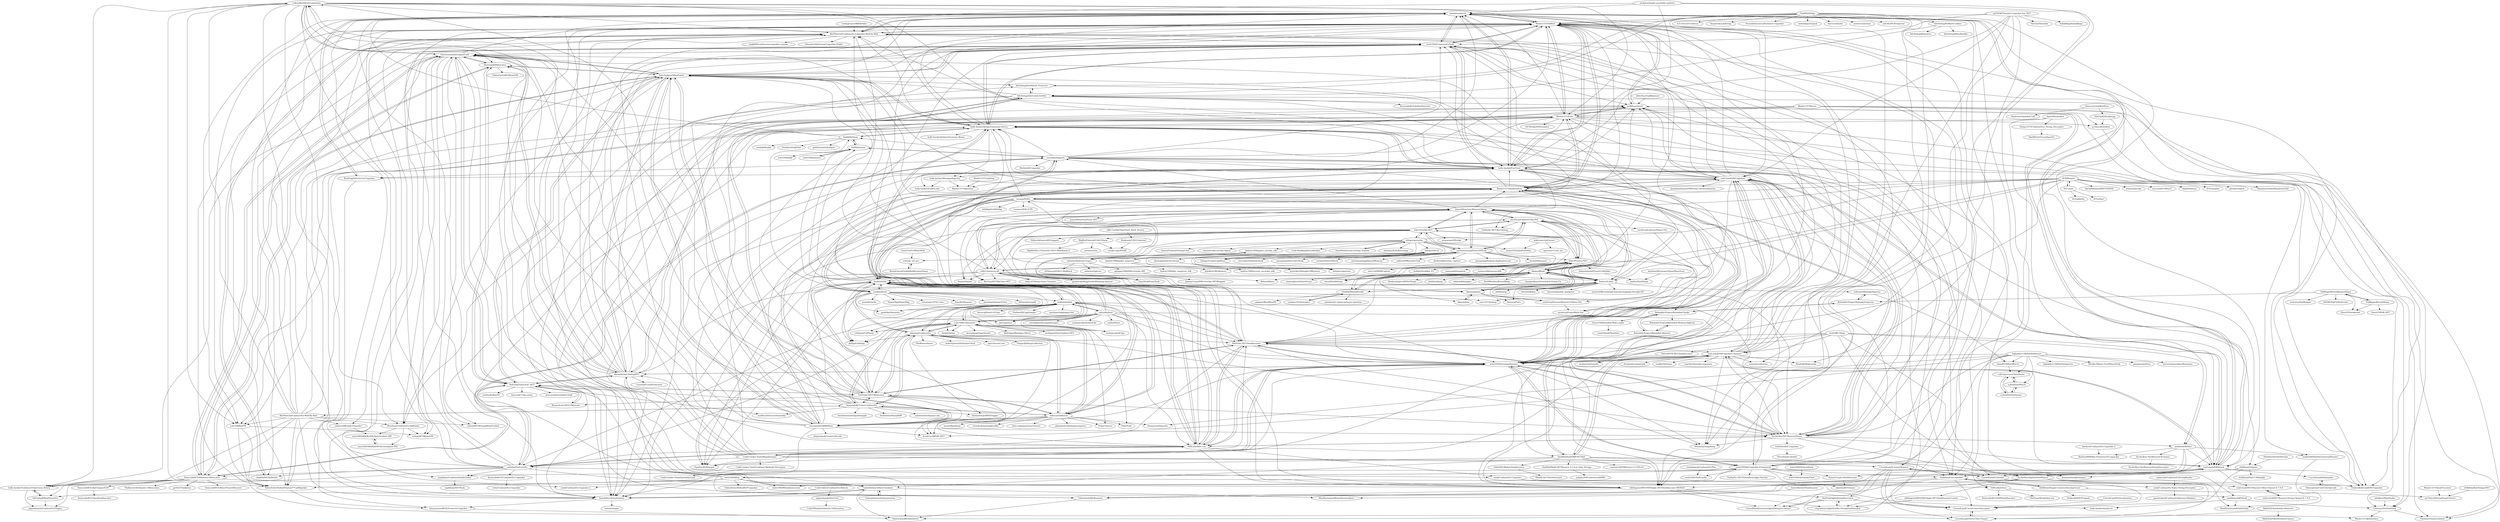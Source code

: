digraph G {
"Loksie/KoiVM-Virtualization" -> "yck1509/KoiVM"
"Loksie/KoiVM-Virtualization" -> "saneki/eazdevirt"
"Loksie/KoiVM-Virtualization" -> "Washi1337/OldRod"
"Loksie/KoiVM-Virtualization" -> "BedTheGod/ConfuserEx-Unpacker-Mod-by-Bed"
"Loksie/KoiVM-Virtualization" -> "holly-hacker/Confuser.Protections.HoLLy"
"Loksie/KoiVM-Virtualization" -> "Charterino/AsStrongAsFuck"
"Loksie/KoiVM-Virtualization" -> "hexck/Hex-Virtualization"
"Loksie/KoiVM-Virtualization" -> "Dentrax/Z00bfuscator"
"Loksie/KoiVM-Virtualization" -> "TobitoFatitoNulled/Venturi77CallHijacker"
"Loksie/KoiVM-Virtualization" -> "xsilent007/MemeVM"
"Loksie/KoiVM-Virtualization" -> "RivaTesu/ConfuserEx-Additions"
"Loksie/KoiVM-Virtualization" -> "Washi1337/Echo"
"Loksie/KoiVM-Virtualization" -> "holly-hacker/dnSpy.Extension.HoLLy"
"Loksie/KoiVM-Virtualization" -> "holly-hacker/EazFixer"
"0xd4d/dnlib" -> "de4dot/de4dot"
"0xd4d/dnlib" -> "icedland/iced"
"0xd4d/dnlib" -> "Washi1337/AsmResolver"
"0xd4d/dnlib" -> "yck1509/ConfuserEx"
"0xd4d/dnlib" -> "jbevain/cecil" ["e"=1]
"0xd4d/dnlib" -> "NotPrab/.NET-Deobfuscator"
"0xd4d/dnlib" -> "wwh1004/ExtremeDumper"
"0xd4d/dnlib" -> "mkaring/ConfuserEx"
"0xd4d/dnlib" -> "ioncodes/dnpatch"
"0xd4d/dnlib" -> "pardeike/Harmony" ["e"=1]
"0xd4d/dnlib" -> "dnSpyEx/dnSpy" ["e"=1]
"0xd4d/dnlib" -> "obfuscar/obfuscar"
"0xd4d/dnlib" -> "0xd4d/antinet"
"0xd4d/dnlib" -> "NotPrab/.NET-Obfuscator"
"0xd4d/dnlib" -> "SychicBoy/NETReactorSlayer"
"yck1509/ConfuserEx" -> "mkaring/ConfuserEx"
"yck1509/ConfuserEx" -> "de4dot/de4dot"
"yck1509/ConfuserEx" -> "obfuscar/obfuscar"
"yck1509/ConfuserEx" -> "0xd4d/dnlib"
"yck1509/ConfuserEx" -> "XenocodeRCE/neo-ConfuserEx"
"yck1509/ConfuserEx" -> "Fody/Costura" ["e"=1]
"yck1509/ConfuserEx" -> "cefsharp/CefSharp" ["e"=1]
"yck1509/ConfuserEx" -> "dnSpy/dnSpy" ["e"=1]
"yck1509/ConfuserEx" -> "Fody/Fody" ["e"=1]
"yck1509/ConfuserEx" -> "undebel/NoFuserEx"
"yck1509/ConfuserEx" -> "kerryjiang/SuperSocket" ["e"=1]
"yck1509/ConfuserEx" -> "MahApps/MahApps.Metro" ["e"=1]
"yck1509/ConfuserEx" -> "icsharpcode/ILSpy" ["e"=1]
"yck1509/ConfuserEx" -> "NotPrab/.NET-Obfuscator"
"yck1509/ConfuserEx" -> "ravibpatel/AutoUpdater.NET" ["e"=1]
"hiitiger/goverlay" -> "SnosMe/electron-overlay-window"
"hiitiger/goverlay" -> "Rebzzel/kiero" ["e"=1]
"hiitiger/goverlay" -> "michel-pi/GameOverlay.Net"
"hiitiger/goverlay" -> "Andrey1994/game_overlay_sdk"
"hiitiger/goverlay" -> "hiitiger/QtCef"
"hiitiger/goverlay" -> "lolp1/Overlay.NET"
"hiitiger/goverlay" -> "momo5502/gameoverlay"
"hiitiger/goverlay" -> "hiitiger/CoolerCppIdiom"
"hiitiger/goverlay" -> "Code-Building/ImGuiBuilder" ["e"=1]
"hiitiger/goverlay" -> "justinstenning/Direct3DHook"
"hiitiger/goverlay" -> "hiitiger/cppstorm"
"hiitiger/goverlay" -> "adrianyy/EACReversing" ["e"=1]
"hiitiger/goverlay" -> "nefarius/Indicium-Supra"
"hiitiger/goverlay" -> "SamuelTulach/OverlayCord" ["e"=1]
"hiitiger/goverlay" -> "iraizo/nvidia-overlay-hijack" ["e"=1]
"holly-hacker/EazFixer" -> "saneki/eazdevirt"
"holly-hacker/EazFixer" -> "holly-hacker/dnSpy.Extension.HoLLy"
"holly-hacker/EazFixer" -> "holly-hacker/EazDecode"
"holly-hacker/EazFixer" -> "Washi1337/OldRod"
"holly-hacker/EazFixer" -> "wwh1004/ConfuserExTools"
"holly-hacker/EazFixer" -> "BedTheGod/ConfuserEx-Unpacker-Mod-by-Bed"
"holly-hacker/EazFixer" -> "ribthegreat99OrN0P/Agile.NET-Deobfuscator-MOVED"
"holly-hacker/EazFixer" -> "puff/EazyDevirt"
"holly-hacker/EazFixer" -> "ViRb3/de4dot-cex"
"holly-hacker/EazFixer" -> "Washi1337/Echo"
"holly-hacker/EazFixer" -> "wwh1004/JitUnpacker-Framework"
"holly-hacker/EazFixer" -> "wwh1004/ExtremeDumper"
"holly-hacker/EazFixer" -> "RexProg/ILProtectorUnpacker"
"holly-hacker/EazFixer" -> "holly-hacker/ManagedInjector"
"holly-hacker/EazFixer" -> "void-stack/VMUnprotect"
"daktronics/cef-mixer" -> "momo5502/gameoverlay"
"daktronics/cef-mixer" -> "qwertzui11/cef_osr"
"wwh1004/ExtremeDumper" -> "void-stack/VMUnprotect"
"wwh1004/ExtremeDumper" -> "wwh1004/JitUnpacker-Framework"
"wwh1004/ExtremeDumper" -> "SychicBoy/NETReactorSlayer"
"wwh1004/ExtremeDumper" -> "CodeCracker-Tools/MegaDumper"
"wwh1004/ExtremeDumper" -> "Washi1337/OldRod"
"wwh1004/ExtremeDumper" -> "NotPrab/.NET-Deobfuscator"
"wwh1004/ExtremeDumper" -> "0xnobody/vmpdump" ["e"=1]
"wwh1004/ExtremeDumper" -> "void-stack/VMUnprotect.Dumper"
"wwh1004/ExtremeDumper" -> "EquiFox/KsDumper" ["e"=1]
"wwh1004/ExtremeDumper" -> "ViRb3/de4dot-cex"
"wwh1004/ExtremeDumper" -> "Washi1337/AsmResolver"
"wwh1004/ExtremeDumper" -> "DarkBullNull/VMP.NET-Kill"
"wwh1004/ExtremeDumper" -> "Mecanik/Anti-DebugNET"
"wwh1004/ExtremeDumper" -> "void-stack/VMAttack"
"wwh1004/ExtremeDumper" -> "holly-hacker/EazFixer"
"mkaring/ConfuserEx" -> "yck1509/ConfuserEx"
"mkaring/ConfuserEx" -> "obfuscar/obfuscar"
"mkaring/ConfuserEx" -> "XenocodeRCE/neo-ConfuserEx"
"mkaring/ConfuserEx" -> "NotPrab/.NET-Obfuscator"
"mkaring/ConfuserEx" -> "dcsoft-yyf/JIEJIE.NET" ["e"=1]
"mkaring/ConfuserEx" -> "0xd4d/dnlib"
"mkaring/ConfuserEx" -> "de4dot/de4dot"
"mkaring/ConfuserEx" -> "TheWover/donut" ["e"=1]
"mkaring/ConfuserEx" -> "matterpreter/DefenderCheck" ["e"=1]
"mkaring/ConfuserEx" -> "NotPrab/.NET-Deobfuscator"
"mkaring/ConfuserEx" -> "optiv/ScareCrow" ["e"=1]
"mkaring/ConfuserEx" -> "Flangvik/SharpCollection" ["e"=1]
"mkaring/ConfuserEx" -> "RythmStick/AMSITrigger" ["e"=1]
"mkaring/ConfuserEx" -> "SychicBoy/NETReactorSlayer"
"mkaring/ConfuserEx" -> "dnSpyEx/dnSpy" ["e"=1]
"ViRb3/de4dot-cex" -> "undebel/NoFuserEx"
"ViRb3/de4dot-cex" -> "NotPrab/.NET-Deobfuscator"
"ViRb3/de4dot-cex" -> "Washi1337/OldRod"
"ViRb3/de4dot-cex" -> "BedTheGod/ConfuserEx-Unpacker-Mod-by-Bed"
"ViRb3/de4dot-cex" -> "wwh1004/ConfuserExTools"
"ViRb3/de4dot-cex" -> "holly-hacker/EazFixer"
"ViRb3/de4dot-cex" -> "wwh1004/ExtremeDumper"
"ViRb3/de4dot-cex" -> "holly-hacker/dnSpy.Extension.HoLLy"
"ViRb3/de4dot-cex" -> "ioncodes/dnpatch"
"ViRb3/de4dot-cex" -> "saneki/eazdevirt"
"ViRb3/de4dot-cex" -> "CodeCracker-Tools/MegaDumper"
"ViRb3/de4dot-cex" -> "ribthegreat99OrN0P/Agile.NET-Deobfuscator-MOVED"
"ViRb3/de4dot-cex" -> "Sato-Isolated/MindLated"
"ViRb3/de4dot-cex" -> "SychicBoy/NETReactorSlayer"
"ViRb3/de4dot-cex" -> "cawk/ConfuserEx-Unpacker"
"icedland/iced" -> "0xd4d/dnlib"
"icedland/iced" -> "Washi1337/AsmResolver"
"icedland/iced" -> "zyantific/zydis" ["e"=1]
"icedland/iced" -> "dnSpyEx/dnSpy" ["e"=1]
"icedland/iced" -> "can1357/NoVmp" ["e"=1]
"icedland/iced" -> "HyperDbg/HyperDbg" ["e"=1]
"icedland/iced" -> "vtil-project/VTIL-Core" ["e"=1]
"icedland/iced" -> "EgorBo/Disasmo" ["e"=1]
"icedland/iced" -> "0xd4d/JitDasm"
"icedland/iced" -> "pardeike/Harmony" ["e"=1]
"icedland/iced" -> "EquiFox/KsDumper" ["e"=1]
"icedland/iced" -> "de4dot/de4dot"
"icedland/iced" -> "JonathanSalwan/Triton" ["e"=1]
"icedland/iced" -> "jbevain/cecil" ["e"=1]
"icedland/iced" -> "lifting-bits/remill" ["e"=1]
"Akaion/Bleak" -> "Dewera/Lunar"
"Akaion/Bleak" -> "Akaion/Juno"
"Akaion/Bleak" -> "Akaion/Jupiter"
"Akaion/Bleak" -> "JamesMenetrey/MemorySharp"
"Akaion/Bleak" -> "EquiFox/KsDumper" ["e"=1]
"Akaion/Bleak" -> "michel-pi/ProcessMemoryUtilities.Net"
"Akaion/Bleak" -> "ChadSki/SharpNeedle"
"Akaion/Bleak" -> "fdiskyou/injectAllTheThings" ["e"=1]
"Akaion/Bleak" -> "btbd/modmap" ["e"=1]
"Akaion/Bleak" -> "vmcall/loadlibrayy" ["e"=1]
"Akaion/Bleak" -> "lolp1/Process.NET"
"Akaion/Bleak" -> "eddeeh/kdmapper" ["e"=1]
"Akaion/Bleak" -> "btbd/smap" ["e"=1]
"Akaion/Bleak" -> "Zer0Mem0ry/KernelBhop" ["e"=1]
"Akaion/Bleak" -> "changeofpace/Overwatch-Dump-Fix" ["e"=1]
"hackovh/ConfuserEx-Unpacker-2" -> "illuZion9999/Rzy-Protector-V2-unpacker"
"Charterino/AsStrongAsFuck" -> "Sato-Isolated/MindLated"
"Charterino/AsStrongAsFuck" -> "Dentrax/Z00bfuscator"
"Charterino/AsStrongAsFuck" -> "AnErrupTion/LoGiC.NET"
"Charterino/AsStrongAsFuck" -> "xsilent007/MemeVM"
"Charterino/AsStrongAsFuck" -> "RivaTesu/ConfuserEx-Additions"
"Charterino/AsStrongAsFuck" -> "wwh1004/ConfuserExTools"
"Charterino/AsStrongAsFuck" -> "XenocodeRCE/Noisette-Obfuscator"
"Charterino/AsStrongAsFuck" -> "hexck/Hex-Virtualization"
"Charterino/AsStrongAsFuck" -> "Mecanik/Anti-DebugNET"
"Charterino/AsStrongAsFuck" -> "TobitoFatitoRE/Krypton"
"Charterino/AsStrongAsFuck" -> "xsilent007/StringsBrainFucked"
"Charterino/AsStrongAsFuck" -> "Washi1337/OldRod"
"Charterino/AsStrongAsFuck" -> "Loksie/KoiVM-Virtualization"
"Charterino/AsStrongAsFuck" -> "GabrieleAsaro/Yeet-Emulator"
"Charterino/AsStrongAsFuck" -> "holly-hacker/Confuser.Protections.HoLLy"
"RivaTesu/ConfuserEx-Additions" -> "xsilent007/MemeVM"
"RivaTesu/ConfuserEx-Additions" -> "anon5465984/KoiVM-Devirtualizer-ZIP"
"RivaTesu/ConfuserEx-Additions" -> "anon5465984/KoiVM-Devirtualizer-File"
"wwh1004/JitUnpacker-Framework" -> "wwh1004/ToolLoader"
"wwh1004/JitUnpacker-Framework" -> "okieeee/JIT-Freezer"
"wwh1004/JitUnpacker-Framework" -> "wwh1004/ExtremeDumper"
"wwh1004/JitUnpacker-Framework" -> "wwh1004/MetadataLocator"
"wwh1004/JitUnpacker-Framework" -> "wwh1004/blog"
"wwh1004/JitUnpacker-Framework" -> "TobitoFatitoNulled/Venturi77CallHijacker"
"wwh1004/JitUnpacker-Framework" -> "Washi1337/Echo"
"wwh1004/JitUnpacker-Framework" -> "rhotav/Crypto-Deobfuscator"
"wwh1004/JitUnpacker-Framework" -> "Washi1337/OldRod"
"wwh1004/JitUnpacker-Framework" -> "saneki/eazdevirt"
"wwh1004/JitUnpacker-Framework" -> "dr4k0nia/Unscrambler"
"wwh1004/JitUnpacker-Framework" -> "maddnias/SJITHook"
"wwh1004/JitUnpacker-Framework" -> "wwh1004/AssemblyFixer"
"wwh1004/JitUnpacker-Framework" -> "BedTheGod/ConfuserEx-Unpacker-Mod-by-Bed"
"wwh1004/JitUnpacker-Framework" -> "ForlaxPy/.NET-Virtualized-Apps-Patcher"
"XenocodeRCE/neo-ConfuserEx" -> "mkaring/ConfuserEx"
"XenocodeRCE/neo-ConfuserEx" -> "yck1509/ConfuserEx"
"XenocodeRCE/neo-ConfuserEx" -> "NotPrab/.NET-Obfuscator"
"XenocodeRCE/neo-ConfuserEx" -> "obfuscar/obfuscar"
"XenocodeRCE/neo-ConfuserEx" -> "calebstewart/bypass-clm" ["e"=1]
"XenocodeRCE/neo-ConfuserEx" -> "BedTheGod/ConfuserEx-Mod-By-Bed"
"XenocodeRCE/neo-ConfuserEx" -> "0xd4d/dnlib"
"XenocodeRCE/neo-ConfuserEx" -> "Sato-Isolated/MindLated"
"XenocodeRCE/neo-ConfuserEx" -> "med0x2e/ExecuteAssembly" ["e"=1]
"XenocodeRCE/neo-ConfuserEx" -> "sunnamed434/BitMono"
"XenocodeRCE/neo-ConfuserEx" -> "Charterino/AsStrongAsFuck"
"XenocodeRCE/neo-ConfuserEx" -> "AnErrupTion/LoGiC.NET"
"XenocodeRCE/neo-ConfuserEx" -> "leechristensen/SpoolSample" ["e"=1]
"XenocodeRCE/neo-ConfuserEx" -> "RythmStick/AMSITrigger" ["e"=1]
"XenocodeRCE/neo-ConfuserEx" -> "0xthirteen/SharpRDP" ["e"=1]
"enkomio/ManagedInjector" -> "Reloaded-Project/Reloaded.Injector"
"enkomio/ManagedInjector" -> "liang9539/FastWin32"
"JamesMenetrey/MemorySharp" -> "lolp1/Process.NET"
"JamesMenetrey/MemorySharp" -> "erfg12/memory.dll"
"JamesMenetrey/MemorySharp" -> "Akaion/Bleak"
"JamesMenetrey/MemorySharp" -> "JamesMenetrey/Fasm.NET"
"JamesMenetrey/MemorySharp" -> "Squalr/Squalr" ["e"=1]
"JamesMenetrey/MemorySharp" -> "Dewera/Lunar"
"JamesMenetrey/MemorySharp" -> "Washi1337/AsmResolver"
"JamesMenetrey/MemorySharp" -> "lolp1/Overlay.NET"
"JamesMenetrey/MemorySharp" -> "JuJuBoSc/MyMemory" ["e"=1]
"JamesMenetrey/MemorySharp" -> "justinstenning/Direct3DHook"
"JamesMenetrey/MemorySharp" -> "ReClassNET/ReClass.NET" ["e"=1]
"JamesMenetrey/MemorySharp" -> "michel-pi/GameOverlay.Net"
"JamesMenetrey/MemorySharp" -> "EasyHook/EasyHook" ["e"=1]
"JamesMenetrey/MemorySharp" -> "ioncodes/dnpatch"
"JamesMenetrey/MemorySharp" -> "Akaion/Jupiter"
"wwh1004/blog" -> "wwh1004/JitUnpacker-Framework"
"wwh1004/blog" -> "cawk/ConfuserEx-Unpacker-2"
"wwh1004/blog" -> "GabrieleAsaro/Yeet-Emulator"
"wwh1004/blog" -> "ElektroKill/CawkVM-Unpacker"
"wwh1004/blog" -> "puff/EazyDevirt"
"wwh1004/blog" -> "Washi1337/OldRod"
"wwh1004/blog" -> "saneki/eazdevirt"
"wwh1004/blog" -> "TobitoFatitoNulled/Venturi77CallHijacker"
"wwh1004/blog" -> "TobitoFatitoNulled/ILPUnpacker"
"wwh1004/blog" -> "wwh1004/MetadataLocator"
"sailro/Reflexil" -> "de4dot/de4dot"
"sailro/Reflexil" -> "0xd4d/dnlib"
"sailro/Reflexil" -> "jbevain/cecil" ["e"=1]
"sailro/Reflexil" -> "yck1509/ConfuserEx"
"sailro/Reflexil" -> "telerik/JustDecompileEngine" ["e"=1]
"sailro/Reflexil" -> "icsharpcode/ILSpy" ["e"=1]
"sailro/Reflexil" -> "SychicBoy/NETReactorSlayer"
"sailro/Reflexil" -> "wwh1004/ExtremeDumper"
"sailro/Reflexil" -> "undebel/NoFuserEx"
"sailro/Reflexil" -> "0xd4d/antinet"
"sailro/Reflexil" -> "NotPrab/.NET-Deobfuscator"
"sailro/Reflexil" -> "icsharpcode/AvalonEdit" ["e"=1]
"sailro/Reflexil" -> "dnSpyEx/dnSpy" ["e"=1]
"sailro/Reflexil" -> "sailro/Dexer"
"sailro/Reflexil" -> "ViRb3/de4dot-cex"
"BedTheGod/ConfuserEx-Unpacker-Mod-by-Bed" -> "TobitoFatitoNulled/Venturi77CallHijacker"
"BedTheGod/ConfuserEx-Unpacker-Mod-by-Bed" -> "xwkweed/Krawk-Unpacker"
"BedTheGod/ConfuserEx-Unpacker-Mod-by-Bed" -> "imkk000/confuserex-unpacker-custom"
"BedTheGod/ConfuserEx-Unpacker-Mod-by-Bed" -> "chaplin89/ClarifierEx"
"BedTheGod/ConfuserEx-Unpacker-Mod-by-Bed" -> "saneki/eazdevirt"
"BedTheGod/ConfuserEx-Unpacker-Mod-by-Bed" -> "ElektroKill/CawkVM-Unpacker"
"BedTheGod/ConfuserEx-Unpacker-Mod-by-Bed" -> "ribthegreat99OrN0P/Agile.NET-Deobfuscator-MOVED"
"BedTheGod/ConfuserEx-Unpacker-Mod-by-Bed" -> "Tanasittx/NetGuard-Unpacker-Public"
"BedTheGod/ConfuserEx-Unpacker-Mod-by-Bed" -> "Washi1337/OldRod"
"BedTheGod/ConfuserEx-Unpacker-Mod-by-Bed" -> "wwh1004/ConfuserExTools"
"BedTheGod/ConfuserEx-Unpacker-Mod-by-Bed" -> "cawk/ConfuserEx-Unpacker-2"
"cg10036/Themida-Unpacker-for-.NET" -> "VenTaz/Themidie" ["e"=1]
"cg10036/Themida-Unpacker-for-.NET" -> "wwh1004/ConfuserExTools"
"cg10036/Themida-Unpacker-for-.NET" -> "void-stack/VMUnprotect"
"cg10036/Themida-Unpacker-for-.NET" -> "bobalkkagi/bobalkkagi" ["e"=1]
"cg10036/Themida-Unpacker-for-.NET" -> "Washi1337/OldRod"
"cg10036/Themida-Unpacker-for-.NET" -> "void-stack/VMUnprotect.Dumper"
"cg10036/Themida-Unpacker-for-.NET" -> "Hendi48/Magicmida" ["e"=1]
"cg10036/Themida-Unpacker-for-.NET" -> "ribthegreat99OrN0P/Agile.NET-Deobfuscator-MOVED"
"cg10036/Themida-Unpacker-for-.NET" -> "holly-hacker/EazFixer"
"0xd4d/JitDasm" -> "xoofx/JitBuddy" ["e"=1]
"0xd4d/JitDasm" -> "0xd4d/antinet"
"0xd4d/JitDasm" -> "YoshihiroIto/JitPad" ["e"=1]
"0xd4d/JitDasm" -> "holly-hacker/dnSpy.Extension.HoLLy"
"0xd4d/JitDasm" -> "saneki/eazdevirt"
"0xd4d/JitDasm" -> "goldshtn/minidumper" ["e"=1]
"Washi1337/OldRod" -> "Washi1337/Echo"
"Washi1337/OldRod" -> "TobitoFatitoNulled/Venturi77CallHijacker"
"Washi1337/OldRod" -> "yck1509/KoiVM"
"Washi1337/OldRod" -> "hexck/Hex-Virtualization"
"Washi1337/OldRod" -> "saneki/eazdevirt"
"Washi1337/OldRod" -> "BedTheGod/ConfuserEx-Unpacker-Mod-by-Bed"
"Washi1337/OldRod" -> "ribthegreat99OrN0P/Agile.NET-Deobfuscator-MOVED"
"Washi1337/OldRod" -> "dr4k0nia/Unscrambler"
"Washi1337/OldRod" -> "holly-hacker/dnSpy.Extension.HoLLy"
"Washi1337/OldRod" -> "wwh1004/ConfuserExTools"
"Washi1337/OldRod" -> "holly-hacker/EazFixer"
"Washi1337/OldRod" -> "ElektroKill/CawkVM-Unpacker"
"Washi1337/OldRod" -> "CursedLand/Cursed.Reactor"
"Washi1337/OldRod" -> "GabrieleAsaro/Yeet-Emulator"
"Washi1337/OldRod" -> "Washi1337/AsmResolver"
"holly-hacker/dnSpy.Extension.HoLLy" -> "Washi1337/Echo"
"holly-hacker/dnSpy.Extension.HoLLy" -> "holly-hacker/EazFixer"
"holly-hacker/dnSpy.Extension.HoLLy" -> "Washi1337/OldRod"
"holly-hacker/dnSpy.Extension.HoLLy" -> "saneki/eazdevirt"
"holly-hacker/dnSpy.Extension.HoLLy" -> "wwh1004/ConfuserExTools"
"holly-hacker/dnSpy.Extension.HoLLy" -> "holly-hacker/dnSpy.Extension.Wasm"
"holly-hacker/dnSpy.Extension.HoLLy" -> "Sato-Isolated/MindLated"
"holly-hacker/dnSpy.Extension.HoLLy" -> "holly-hacker/ManagedInjector"
"holly-hacker/dnSpy.Extension.HoLLy" -> "0xd4d/JitDasm"
"holly-hacker/dnSpy.Extension.HoLLy" -> "BedTheGod/ConfuserEx-Unpacker-Mod-by-Bed"
"holly-hacker/dnSpy.Extension.HoLLy" -> "ViRb3/de4dot-cex"
"holly-hacker/dnSpy.Extension.HoLLy" -> "TobitoFatitoNulled/Venturi77CallHijacker"
"holly-hacker/dnSpy.Extension.HoLLy" -> "Elliesaur/DotNetHook"
"holly-hacker/dnSpy.Extension.HoLLy" -> "dr4k0nia/Unscrambler"
"holly-hacker/dnSpy.Extension.HoLLy" -> "wwh1004/ExtremeDumper"
"BedTheGod/ConfuserEx-Mod-By-Bed" -> "BedTheGod/ConfuserEx-Unpacker-Mod-by-Bed"
"BedTheGod/ConfuserEx-Mod-By-Bed" -> "Washi1337/OldRod"
"BedTheGod/ConfuserEx-Mod-By-Bed" -> "Loksie/KoiVM-Virtualization"
"BedTheGod/ConfuserEx-Mod-By-Bed" -> "RivaTesu/ConfuserEx-Additions"
"BedTheGod/ConfuserEx-Mod-By-Bed" -> "saneki/eazdevirt"
"BedTheGod/ConfuserEx-Mod-By-Bed" -> "Charterino/AsStrongAsFuck"
"BedTheGod/ConfuserEx-Mod-By-Bed" -> "XenocodeRCE/Noisette-Obfuscator"
"BedTheGod/ConfuserEx-Mod-By-Bed" -> "xwkweed/Krawk-Unpacker"
"BedTheGod/ConfuserEx-Mod-By-Bed" -> "hexck/Hex-Virtualization"
"BedTheGod/ConfuserEx-Mod-By-Bed" -> "Sato-Isolated/MindLated"
"BedTheGod/ConfuserEx-Mod-By-Bed" -> "XenocodeRCE/neo-ConfuserEx"
"BedTheGod/ConfuserEx-Mod-By-Bed" -> "yck1509/KoiVM"
"BedTheGod/ConfuserEx-Mod-By-Bed" -> "TobitoFatitoNulled/Venturi77CallHijacker"
"BedTheGod/ConfuserEx-Mod-By-Bed" -> "holly-hacker/Confuser.Protections.HoLLy"
"BedTheGod/ConfuserEx-Mod-By-Bed" -> "xsilent007/StringsBrainFucked"
"Akaion/Jupiter" -> "Akaion/Juno"
"Akaion/Jupiter" -> "Akaion/Bleak"
"Akaion/Jupiter" -> "Dewera/Pluto"
"Akaion/Jupiter" -> "michel-pi/ProcessMemoryUtilities.Net"
"liang9539/FastWin32" -> "e-jlion/processClientDemo"
"michel-pi/ProcessMemoryUtilities.Net" -> "michel-pi/GameMath.Net"
"Dentrax/Z00bfuscator" -> "Charterino/AsStrongAsFuck"
"Dentrax/Z00bfuscator" -> "Sato-Isolated/MindLated"
"Dentrax/Z00bfuscator" -> "AnErrupTion/LoGiC.NET"
"Dentrax/Z00bfuscator" -> "XenocodeRCE/Noisette-Obfuscator"
"Dentrax/Z00bfuscator" -> "TobitoFatitoRE/MemeVM"
"maddnias/ConfuserDeobfuscator" -> "maddnias/NETPack"
"Washi1337/Rivers" -> "oct0xor/dnDeflow"
"Washi1337/Rivers" -> "Washi1337/Echo"
"Washi1337/Rivers" -> "yck1509/KoiVM"
"Washi1337/Rivers" -> "Elliesaur/DotNetHook"
"Washi1337/Rivers" -> "xsilent007/StringsBrainFucked"
"Washi1337/Rivers" -> "Panthere/GenericInliner"
"wwh1004/antinet" -> "0xd4d/antinet"
"Reloaded-Project/Reloaded.Injector" -> "Reloaded-Project/Reloaded.Hooks"
"Reloaded-Project/Reloaded.Injector" -> "enkomio/ManagedInjector"
"Elliesaur/DotNetHook" -> "Panthere/GenericInliner"
"Elliesaur/DotNetHook" -> "Washi1337/JitInterface"
"0xd4d/antinet" -> "0xd4d/JitDasm"
"0xd4d/antinet" -> "wwh1004/antinet"
"0xd4d/antinet" -> "yck1509/dnlib"
"0xd4d/antinet" -> "ioncodes/dnpatch"
"wwh1004/NativeSharp" -> "wwh1004/AssemblyFixer"
"Reloaded-Project/Reloaded.Hooks" -> "Reloaded-Project/Reloaded.Memory"
"Reloaded-Project/Reloaded.Hooks" -> "Reloaded-Project/Reloaded.Injector"
"Reloaded-Project/Reloaded.Hooks" -> "Sewer56/Reloaded-Mod-Loader"
"Reloaded-Project/Reloaded.Hooks" -> "Reloaded-Project/Reloaded.Memory.SigScan"
"Reloaded-Project/Reloaded.Memory" -> "Reloaded-Project/Reloaded.Memory.SigScan"
"Reloaded-Project/Reloaded.Memory" -> "Reloaded-Project/Reloaded.Hooks"
"Washi1337/Echo" -> "puff/EazyDevirt"
"Washi1337/Echo" -> "Washi1337/OldRod"
"Washi1337/Echo" -> "NETKroks/DNEmulator"
"Washi1337/Echo" -> "Washi1337/AsmResolver"
"Washi1337/Echo" -> "holly-hacker/dnSpy.Extension.HoLLy"
"Washi1337/Echo" -> "dr4k0nia/Origami"
"Washi1337/Echo" -> "saneki/eazdevirt"
"Washi1337/Echo" -> "TobitoFatitoNulled/Venturi77CallHijacker"
"Washi1337/Echo" -> "hexck/Hex-Virtualization"
"Washi1337/Echo" -> "yck1509/KoiVM"
"Washi1337/Echo" -> "Elliesaur/DotNetHook"
"Washi1337/Echo" -> "Panthere/GenericInliner"
"Washi1337/Echo" -> "oct0xor/dnDeflow"
"Washi1337/Echo" -> "TobitoFatitoRE/HexDevirt"
"Washi1337/Echo" -> "Washi1337/SpyGlass"
"holly-hacker/Confuser.Protections.HoLLy" -> "pigeonhands/ConfuserExPlugins"
"holly-hacker/Confuser.Protections.HoLLy" -> "0xFireball/ModPhuserEx"
"Andrey1994/game_inspector" -> "Andrey1994/game_overlay_sdk"
"Andrey1994/game_inspector" -> "Andrey1994/screen_recorder_sdk"
"Andrey1994/game_inspector" -> "Andrey1994/fps_inspector_sdk"
"jonatan1024/clrinject" -> "ChadSki/SharpNeedle"
"michel-pi/LowLevelInput.Net" -> "michel-pi/GameMath.Net"
"maddnias/SJITHook" -> "MindSystemm/de4dotFixed"
"maddnias/SJITHook" -> "holly-hacker/eazdevirt"
"maddnias/SJITHook" -> "Elliesaur/DotNetHook"
"agrippa1994/DX9-Overlay-API" -> "JohnnyCrazy/DX9-Overlay-API-Wrapper"
"RexProg/ILProtectorUnpacker" -> "saneki/eazdevirt"
"RexProg/ILProtectorUnpacker" -> "AnonymooseRE/ILProtectorUnpacker"
"hiitiger/CoolerCppIdiom" -> "hiitiger/QtCef"
"hiitiger/CoolerCppIdiom" -> "hiitiger/cppstorm"
"hiitiger/cppstorm" -> "hiitiger/QtCef"
"Washi1337/Ladybug" -> "Washi1337/SpyGlass"
"KevinEmiya/EmbeddedBrowserDemo" -> "cretz/qt_cef_poc"
"yck1509/KoiVM" -> "xsilent007/MemeVM"
"yck1509/KoiVM" -> "Washi1337/JitInterface"
"yck1509/KoiVM" -> "TobitoFatitoNulled/Venturi77CallHijacker"
"Sewer56/Reloaded-Mod-Loader" -> "crash5band/Shuriken" ["e"=1]
"Andrey1994/game_overlay_sdk" -> "Andrey1994/game_inspector"
"Akaion/Juno" -> "Akaion/Jupiter"
"xwkweed/Krawk-Unpacker" -> "anon5465984/KoiVM-Devirtualizer-ZIP"
"zhulingbiezhi/cef-chrome" -> "lyterrific/QSimpleCefBrowser"
"anon5465984/KoiVM-Devirtualizer-ZIP" -> "anon5465984/KoiVM-Devirtualizer-File"
"anon5465984/KoiVM-Devirtualizer-File" -> "anon5465984/KoiVM-Devirtualizer-ZIP"
"NotPrab/.NET-Obfuscator" -> "NotPrab/.NET-Deobfuscator"
"NotPrab/.NET-Obfuscator" -> "obfuscar/obfuscar"
"NotPrab/.NET-Obfuscator" -> "mkaring/ConfuserEx"
"NotPrab/.NET-Obfuscator" -> "Sato-Isolated/MindLated"
"NotPrab/.NET-Obfuscator" -> "AnErrupTion/LoGiC.NET"
"NotPrab/.NET-Obfuscator" -> "dcsoft-yyf/JIEJIE.NET" ["e"=1]
"NotPrab/.NET-Obfuscator" -> "Charterino/AsStrongAsFuck"
"NotPrab/.NET-Obfuscator" -> "0xd4d/dnlib"
"NotPrab/.NET-Obfuscator" -> "Washi1337/OldRod"
"NotPrab/.NET-Obfuscator" -> "XenocodeRCE/neo-ConfuserEx"
"NotPrab/.NET-Obfuscator" -> "Washi1337/AsmResolver"
"NotPrab/.NET-Obfuscator" -> "SychicBoy/NETReactorSlayer"
"NotPrab/.NET-Obfuscator" -> "Loksie/KoiVM-Virtualization"
"NotPrab/.NET-Obfuscator" -> "sunnamed434/BitMono"
"NotPrab/.NET-Obfuscator" -> "BinaryScary/NET-Obfuscate"
"de4dot/de4dot" -> "dnSpy/dnSpy" ["e"=1]
"de4dot/de4dot" -> "0xd4d/dnlib"
"de4dot/de4dot" -> "yck1509/ConfuserEx"
"de4dot/de4dot" -> "icsharpcode/ILSpy" ["e"=1]
"de4dot/de4dot" -> "dnSpyEx/dnSpy" ["e"=1]
"de4dot/de4dot" -> "horsicq/Detect-It-Easy" ["e"=1]
"de4dot/de4dot" -> "obfuscar/obfuscar"
"de4dot/de4dot" -> "NotPrab/.NET-Deobfuscator"
"de4dot/de4dot" -> "sailro/Reflexil"
"de4dot/de4dot" -> "cefsharp/CefSharp" ["e"=1]
"de4dot/de4dot" -> "mkaring/ConfuserEx"
"de4dot/de4dot" -> "SychicBoy/NETReactorSlayer"
"de4dot/de4dot" -> "Perfare/Il2CppDumper" ["e"=1]
"de4dot/de4dot" -> "onethawt/idaplugins-list" ["e"=1]
"de4dot/de4dot" -> "pardeike/Harmony" ["e"=1]
"Patrick979/.NET-Deobfuscator" -> "maddnias/ConfuserDeobfuscator"
"Mecanik/Anti-DebugNET" -> "AdvDebug/AntiCrack-DotNet"
"Mecanik/Anti-DebugNET" -> "Sato-Isolated/MindLated"
"Mecanik/Anti-DebugNET" -> "Charterino/AsStrongAsFuck"
"Mecanik/Anti-DebugNET" -> "hexck/Hex-Virtualization"
"Mecanik/Anti-DebugNET" -> "wwh1004/ConfuserExTools"
"Mecanik/Anti-DebugNET" -> "wwh1004/ExtremeDumper"
"Mecanik/Anti-DebugNET" -> "AdvDebug/NetShield_Protector"
"Mecanik/Anti-DebugNET" -> "Dentrax/Z00bfuscator"
"Mecanik/Anti-DebugNET" -> "Washi1337/OldRod"
"Mecanik/Anti-DebugNET" -> "AnErrupTion/LoGiC.NET"
"Mecanik/Anti-DebugNET" -> "BedTheGod/ConfuserEx-Unpacker-Mod-by-Bed"
"Mecanik/Anti-DebugNET" -> "holly-hacker/EazFixer"
"Mecanik/Anti-DebugNET" -> "Loksie/KoiVM-Virtualization"
"Mecanik/Anti-DebugNET" -> "saneki/eazdevirt"
"Mecanik/Anti-DebugNET" -> "Cryental/CrisisProtection"
"NotPrab/.NET-Deobfuscator" -> "NotPrab/.NET-Obfuscator"
"NotPrab/.NET-Deobfuscator" -> "ViRb3/de4dot-cex"
"NotPrab/.NET-Deobfuscator" -> "wwh1004/ExtremeDumper"
"NotPrab/.NET-Deobfuscator" -> "SychicBoy/NETReactorSlayer"
"NotPrab/.NET-Deobfuscator" -> "Washi1337/OldRod"
"NotPrab/.NET-Deobfuscator" -> "void-stack/VMUnprotect"
"NotPrab/.NET-Deobfuscator" -> "holly-hacker/EazFixer"
"NotPrab/.NET-Deobfuscator" -> "holly-hacker/dnSpy.Extension.HoLLy"
"NotPrab/.NET-Deobfuscator" -> "wwh1004/ConfuserExTools"
"NotPrab/.NET-Deobfuscator" -> "0xd4d/dnlib"
"NotPrab/.NET-Deobfuscator" -> "void-stack/VMUnprotect.Dumper"
"NotPrab/.NET-Deobfuscator" -> "Sato-Isolated/MindLated"
"NotPrab/.NET-Deobfuscator" -> "Washi1337/AsmResolver"
"NotPrab/.NET-Deobfuscator" -> "0xnobody/vmpdump" ["e"=1]
"NotPrab/.NET-Deobfuscator" -> "undebel/NoFuserEx"
"DarkBullNull/.NETReactor_6.3.0.0_Only_Strings" -> "nelpats/DNGuard-InvalidMD"
"dr4k0nia/Simple-Costura-Decompressor" -> "dr4k0nia/Unscrambler"
"dr4k0nia/Simple-Costura-Decompressor" -> "mrT4ntr4/VirtualGuard-Devirt"
"dr4k0nia/Simple-Costura-Decompressor" -> "ElektroKill/ILPUnpack"
"3DotDev/DotNetPatcher" -> "dr4k0nia/Origami"
"thesecretclub/BottlEye" -> "Darkratos/Spoofed-Call"
"thesecretclub/BottlEye" -> "DefCon42/hookbong"
"SnosMe/electron-overlay-window" -> "hiitiger/goverlay"
"BinaryScary/NET-Obfuscate" -> "AnErrupTion/LoGiC.NET"
"Dewera/Lunar" -> "Akaion/Bleak"
"Dewera/Lunar" -> "EquiFox/KsDumper" ["e"=1]
"Dewera/Lunar" -> "Mecanik/Anti-DebugNET"
"Dewera/Lunar" -> "Charterino/AsStrongAsFuck"
"Dewera/Lunar" -> "lolp1/Process.NET"
"Dewera/Lunar" -> "JamesMenetrey/MemorySharp"
"Dewera/Lunar" -> "btbd/smap" ["e"=1]
"Dewera/Lunar" -> "Dewera/Pluto"
"Dewera/Lunar" -> "Akaion/Jupiter"
"Dewera/Lunar" -> "ChadSki/SharpNeedle"
"Dewera/Lunar" -> "mactec0/Kernelmode-manual-mapping-through-IAT" ["e"=1]
"Dewera/Lunar" -> "Washi1337/AsmResolver"
"Dewera/Lunar" -> "Dewera/Kalon"
"Dewera/Lunar" -> "haram/splendid_implanter" ["e"=1]
"Dewera/Lunar" -> "enkomio/ManagedInjector"
"Sato-Isolated/MindLated" -> "AnErrupTion/LoGiC.NET"
"Sato-Isolated/MindLated" -> "Charterino/AsStrongAsFuck"
"Sato-Isolated/MindLated" -> "Dentrax/Z00bfuscator"
"Sato-Isolated/MindLated" -> "Mecanik/Anti-DebugNET"
"Sato-Isolated/MindLated" -> "XenocodeRCE/Noisette-Obfuscator"
"Sato-Isolated/MindLated" -> "wwh1004/ConfuserExTools"
"Sato-Isolated/MindLated" -> "Washi1337/OldRod"
"Sato-Isolated/MindLated" -> "holly-hacker/dnSpy.Extension.HoLLy"
"Sato-Isolated/MindLated" -> "sunnamed434/BitMono"
"Sato-Isolated/MindLated" -> "AdvDebug/NetShield_Protector"
"Sato-Isolated/MindLated" -> "RivaTesu/ConfuserEx-Additions"
"Sato-Isolated/MindLated" -> "ribthegreat99OrN0P/Agile.NET-Deobfuscator-MOVED"
"Sato-Isolated/MindLated" -> "hexck/Hex-Virtualization"
"Sato-Isolated/MindLated" -> "NotPrab/.NET-Obfuscator"
"Sato-Isolated/MindLated" -> "saneki/eazdevirt"
"chenhahacjl/ConfuserEx-Plus" -> "wwh1004/ToolLoader"
"rhotav/Crypto-Deobfuscator" -> "okieeee/JIT-Freezer"
"AnErrupTion/LoGiC.NET" -> "Sato-Isolated/MindLated"
"AnErrupTion/LoGiC.NET" -> "Charterino/AsStrongAsFuck"
"AnErrupTion/LoGiC.NET" -> "Dentrax/Z00bfuscator"
"AnErrupTion/LoGiC.NET" -> "BinaryScary/NET-Obfuscate"
"AnErrupTion/LoGiC.NET" -> "XenocodeRCE/Noisette-Obfuscator"
"AnErrupTion/LoGiC.NET" -> "Mecanik/Anti-DebugNET"
"AnErrupTion/LoGiC.NET" -> "nettitude/RunPE" ["e"=1]
"AnErrupTion/LoGiC.NET" -> "NotPrab/.NET-Obfuscator"
"AnErrupTion/LoGiC.NET" -> "bytecode77/pe-union" ["e"=1]
"AnErrupTion/LoGiC.NET" -> "xforcered/InvisibilityCloak" ["e"=1]
"AnErrupTion/LoGiC.NET" -> "med0x2e/ExecuteAssembly" ["e"=1]
"e-jlion/FastWin32" -> "e-jlion/DotNetDetour"
"e-jlion/FastWin32" -> "e-jlion/processClientDemo"
"e-jlion/processClientDemo" -> "e-jlion/FastWin32"
"e-jlion/processClientDemo" -> "e-jlion/DotNetDetour"
"mobile46/de4dot" -> "mobile46/DotNetUniversalPatcher"
"mobile46/de4dot" -> "illuZion9999/Rzy-Protector-V2-unpacker"
"mobile46/de4dot" -> "void-stack/VMAttack"
"mobile46/de4dot" -> "rhotav/Crypto-Deobfuscator"
"mobile46/de4dot" -> "CursedLand/UnSealer"
"mobile46/de4dot" -> "SychicBoy/.NetReactorCfCleaner"
"mobile46/DotNetUniversalPatcher" -> "MindSystemm/de4dotFixed"
"wwh1004/ConfuserExTools" -> "saneki/eazdevirt"
"wwh1004/ConfuserExTools" -> "ribthegreat99OrN0P/Agile.NET-Deobfuscator-MOVED"
"wwh1004/ConfuserExTools" -> "puff/EazyDevirt"
"wwh1004/ConfuserExTools" -> "BedTheGod/ConfuserEx-Unpacker-Mod-by-Bed"
"wwh1004/ConfuserExTools" -> "Washi1337/OldRod"
"wwh1004/ConfuserExTools" -> "dr4k0nia/Unscrambler"
"wwh1004/ConfuserExTools" -> "holly-hacker/EazFixer"
"wwh1004/ConfuserExTools" -> "Charterino/AsStrongAsFuck"
"wwh1004/ConfuserExTools" -> "Sato-Isolated/MindLated"
"wwh1004/ConfuserExTools" -> "holly-hacker/dnSpy.Extension.HoLLy"
"wwh1004/ConfuserExTools" -> "maddnias/ConfuserDeobfuscator"
"wwh1004/ConfuserExTools" -> "chaplin89/ClarifierEx"
"Reloaded-Project/Reloaded.Memory.SigScan" -> "Reloaded-Project/Reloaded.Memory"
"ViRb3/dnEditor" -> "XenocodeRCE/DNPDeobfuscator"
"ViRb3/dnEditor" -> "maddnias/SJITHook"
"ViRb3/dnEditor" -> "TheProxyRE/de4dot-cex"
"SkiDzEX/Antide4dot-Remover" -> "CursedLand/FinGu-Cfex-Cleaner"
"SkiDzEX/Antide4dot-Remover" -> "SkiDzEX/FakeAttributeCleaner"
"dr4k0nia/Origami" -> "dr4k0nia/FlatUI-Midnight"
"dr4k0nia/Origami" -> "TobitoFatitoRE/Krypton"
"dr4k0nia/Origami" -> "dr4k0nia/Unscrambler"
"dr4k0nia/Origami" -> "CursedLand/Cursed-Auto-Decryptor"
"hexck/Hex-Virtualization" -> "GabrieleAsaro/Yeet-Emulator"
"hexck/Hex-Virtualization" -> "hexck/Sample"
"hexck/Hex-Virtualization" -> "AnonymooseRE/ILProtectorUnpacker"
"DefCon42/hookbong" -> "oct0xor/dnDeflow"
"DefCon42/hookbong" -> "TobitoFatitoRE/HexDevirt"
"ribthegreat99OrN0P/Agile.NET-Deobfuscator-MOVED" -> "NotPrab/AgileStringDecryptor"
"ribthegreat99OrN0P/Agile.NET-Deobfuscator-MOVED" -> "CursedDeobfuscators/AgileDelegateCleaner"
"ribthegreat99OrN0P/Agile.NET-Deobfuscator-MOVED" -> "TobitoFatitoRE/Krypton"
"ribthegreat99OrN0P/Agile.NET-Deobfuscator-MOVED" -> "waynebonc/AgileDotNet-StringDeobfuscator"
"Nido2001/Babel-Deobfuscator" -> "Modify24x7/DotNetGuard"
"waynebonc/AgileDotNet-StringDeobfuscator" -> "NotPrab/AgileStringDecryptor"
"e-jlion/DotNetDetour" -> "e-jlion/FastWin32"
"e-jlion/DotNetDetour" -> "e-jlion/processClientDemo"
"NotPrab/AgileStringDecryptor" -> "waynebonc/AgileDotNet-StringDeobfuscator"
"NotPrab/AgileStringDecryptor" -> "CursedDeobfuscators/AgileDelegateCleaner"
"NotPrab/AgileStringDecryptor" -> "CursedLand/Cursed-Auto-Decryptor"
"NotPrab/AgileStringDecryptor" -> "CursedLand/FinGu-Cfex-Cleaner"
"AnonymooseRE/ILProtectorUnpacker" -> "TobitoFatitoRE/HexDevirt"
"GabrieleAsaro/Yeet-Emulator" -> "TobitoFatitoRE/HexDevirt"
"GabrieleAsaro/Yeet-Emulator" -> "MindSystemm/MemeDevirtualizer"
"GabrieleAsaro/Yeet-Emulator" -> "GabrieleAsaro/Authentication"
"GabrieleAsaro/Yeet-Emulator" -> "hexck/Hex-Virtualization"
"TobitoFatitoNulled/Venturi77CallHijacker" -> "AnonymooseRE/ILProtectorUnpacker"
"TobitoFatitoRE/Krypton" -> "TobitoFatitoRE/HexDevirt"
"GabrieleAsaro/Authentication" -> "GabrieleAsaro/Yeet-Emulator"
"justinstenning/Direct3DHook" -> "michel-pi/GameOverlay.Net"
"justinstenning/Direct3DHook" -> "lolp1/Overlay.NET"
"justinstenning/Direct3DHook" -> "EasyHook/EasyHook" ["e"=1]
"justinstenning/Direct3DHook" -> "nefarius/Indicium-Supra"
"justinstenning/Direct3DHook" -> "JamesMenetrey/MemorySharp"
"justinstenning/Direct3DHook" -> "justinstenning/SharedMemory" ["e"=1]
"justinstenning/Direct3DHook" -> "nektra/AVRecorderTool" ["e"=1]
"justinstenning/Direct3DHook" -> "diederickh/screen_capture" ["e"=1]
"justinstenning/Direct3DHook" -> "jasonpang/desktop-duplication-net" ["e"=1]
"justinstenning/Direct3DHook" -> "Rebzzel/kiero" ["e"=1]
"justinstenning/Direct3DHook" -> "steeve/dwmaxx2"
"justinstenning/Direct3DHook" -> "stevemk14ebr/PolyHook" ["e"=1]
"justinstenning/Direct3DHook" -> "jasonpang/Starcraft2Hook"
"justinstenning/Direct3DHook" -> "techiew/DirectXHook" ["e"=1]
"justinstenning/Direct3DHook" -> "lolp1/Process.NET"
"obfuscar/obfuscar" -> "mkaring/ConfuserEx"
"obfuscar/obfuscar" -> "dcsoft-yyf/JIEJIE.NET" ["e"=1]
"obfuscar/obfuscar" -> "NotPrab/.NET-Obfuscator"
"obfuscar/obfuscar" -> "yck1509/ConfuserEx"
"obfuscar/obfuscar" -> "0xd4d/dnlib"
"obfuscar/obfuscar" -> "de4dot/de4dot"
"obfuscar/obfuscar" -> "XenocodeRCE/neo-ConfuserEx"
"obfuscar/obfuscar" -> "beto-rodriguez/LiveCharts2" ["e"=1]
"obfuscar/obfuscar" -> "sunnamed434/BitMono"
"obfuscar/obfuscar" -> "Fody/Costura" ["e"=1]
"obfuscar/obfuscar" -> "dotnetcore/Natasha" ["e"=1]
"obfuscar/obfuscar" -> "adamhathcock/sharpcompress" ["e"=1]
"obfuscar/obfuscar" -> "mono/SkiaSharp" ["e"=1]
"obfuscar/obfuscar" -> "Fody/Fody" ["e"=1]
"obfuscar/obfuscar" -> "xceedsoftware/wpftoolkit" ["e"=1]
"DarkBullNull/VMP.NET-Kill" -> "void-stack/VMUnprotect"
"DarkBullNull/VMP.NET-Kill" -> "CursedLand/Cursed.Reactor"
"DarkBullNull/VMP.NET-Kill" -> "TobitoFatitoRE/Krypton"
"DarkBullNull/VMP.NET-Kill" -> "void-stack/VMUnprotect.Dumper"
"DarkBullNull/VMP.NET-Kill" -> "dr4k0nia/Unscrambler"
"DarkBullNull/VMP.NET-Kill" -> "CursedLand/UnSealer"
"DarkBullNull/VMP.NET-Kill" -> "GabrieleAsaro/Yeet-Emulator"
"DarkBullNull/VMP.NET-Kill" -> "Nido2001/Babel-Deobfuscator"
"DarkBullNull/VMP.NET-Kill" -> "wwh1004/ConfuserExTools"
"DarkBullNull/VMP.NET-Kill" -> "sunwm518/VMProtect-3-5-DEvirt" ["e"=1]
"DarkBullNull/VMP.NET-Kill" -> "ribthegreat99OrN0P/Agile.NET-Deobfuscator-MOVED"
"DarkBullNull/VMP.NET-Kill" -> "DarkBullNull/.NETReactor_6.3.0.0_Only_Strings"
"BigMo/ExternalUtilsCSharp" -> "BigMo/Zat-s-External-CSGO-Multihack-v3"
"BigMo/ExternalUtilsCSharp" -> "aevitas/orion"
"BigMo/ExternalUtilsCSharp" -> "sstokic-tgm/HSDK"
"kant2002/de4dot" -> "Dump-GUY/ConfuserEx2_String_Decryptor"
"kant2002/de4dot" -> "mobile46/de4dot"
"kant2002/de4dot" -> "holly-hacker/dnSpy.Extension.HoLLy"
"CursedLand/UnSealer" -> "CursedLand/Cursed-Auto-Decryptor"
"CursedLand/UnSealer" -> "CursedLand/Cursed.Reactor"
"ret42/RE-Thing" -> "void-stack/VMAttack"
"ret42/RE-Thing" -> "SychicBoy/AgileDotNetSlayer"
"ret42/RE-Thing" -> "NotPrab/.NET-Deobfuscator"
"ret42/RE-Thing" -> "mobile46/de4dot"
"ret42/RE-Thing" -> "void-stack/VMUnprotect.Dumper"
"ret42/RE-Thing" -> "Patrick979/.NET-Deobfuscator"
"ret42/RE-Thing" -> "Anonym0ose/JitDumper"
"ret42/RE-Thing" -> "wwh1004/ExtremeDumper"
"secana/PeNet" -> "Washi1337/AsmResolver"
"secana/PeNet" -> "0xd4d/dnlib"
"secana/PeNet" -> "holly-hacker/dnSpy.Extension.HoLLy"
"secana/PeNet" -> "Dewera/Lunar"
"secana/PeNet" -> "hexck/Hex-Virtualization"
"secana/PeNet" -> "void-stack/VMUnprotect"
"secana/PeNet" -> "x64dbg/DotX64Dbg"
"secana/PeNet" -> "JamesMenetrey/MemorySharp"
"secana/PeNet" -> "Washi1337/OldRod"
"secana/PeNet" -> "CosmosOS/IL2CPU" ["e"=1]
"secana/PeNet" -> "Akaion/Bleak"
"secana/PeNet" -> "wwh1004/ExtremeDumper"
"secana/PeNet" -> "Sato-Isolated/MindLated"
"secana/PeNet" -> "icedland/iced"
"wickyhu/simple-assembly-explorer" -> "ribthegreat99OrN0P/Agile.NET-Deobfuscator-MOVED"
"wickyhu/simple-assembly-explorer" -> "BedTheGod/ConfuserEx-Unpacker-Mod-by-Bed"
"wickyhu/simple-assembly-explorer" -> "ViRb3/dnEditor"
"wickyhu/simple-assembly-explorer" -> "holly-hacker/EazFixer"
"wickyhu/simple-assembly-explorer" -> "saneki/eazdevirt"
"lckt0/DotKill-Unpacker" -> "T5ive/Smart-de4dot"
"SychicBoy/.NetReactorCfCleaner" -> "SychicBoy/.NetReactorStringDecryptor"
"CursedLand/Cursed.Reactor" -> "CursedLand/Cursed-Auto-Decryptor"
"CursedLand/Cursed.Reactor" -> "NotPrab/AgileStringDecryptor"
"CursedLand/Cursed.Reactor" -> "CursedLand/FinGu-Cfex-Cleaner"
"CursedLand/Cursed.Reactor" -> "CursedDeobfuscators/AgileDelegateCleaner"
"CursedLand/Cursed.Reactor" -> "CursedLand/UnSealer"
"holly-hacker/ManagedInjector" -> "holly-hacker/EazDecode"
"holly-hacker/ManagedInjector" -> "CursedLand/Cursed-Auto-Decryptor"
"holly-hacker/ManagedInjector" -> "Washi1337/SpyGlass"
"butterflytyler/Eazfuscator" -> "MindSystemm/MemeDevirtualizer"
"dr4k0nia/Unscrambler" -> "CursedLand/FinGu-Cfex-Cleaner"
"dr4k0nia/Unscrambler" -> "TobitoFatitoRE/Krypton"
"dr4k0nia/Unscrambler" -> "CursedLand/Cursed-Auto-Decryptor"
"dr4k0nia/Unscrambler" -> "dr4k0nia/Simple-Costura-Decompressor"
"dr4k0nia/Unscrambler" -> "CursedDeobfuscators/AgileDelegateCleaner"
"GreatTux/CefMinGWQt" -> "cretz/qt_cef_poc"
"CursedLand/ILVirtualization" -> "CursedLand/Cursed-Auto-Decryptor"
"XenocodeRCE/AntiTamperEOF" -> "XenocodeRCE/YanoDeobfuscator"
"sk0r-Czybik/TigerSnail_Hack_Source" -> "Roskonix/CSGO-Internal"
"CursedLand/FinGu-Cfex-Cleaner" -> "CursedLand/Cursed-Auto-Decryptor"
"CursedLand/Cursed-Auto-Decryptor" -> "CursedLand/FinGu-Cfex-Cleaner"
"void-stack/NET-Reactor-Cflow-Cleaner-6.7.0.0" -> "void-stack/NET-Reactor-String-Cleaner-6.7.0.0"
"void-stack/NET-Reactor-String-Cleaner-6.7.0.0" -> "void-stack/NET-Reactor-Cflow-Cleaner-6.7.0.0"
"nefarius/Indicium-Supra" -> "nefarius/Injector" ["e"=1]
"nefarius/Indicium-Supra" -> "DrNseven/D3D11-Wallhack" ["e"=1]
"nefarius/Indicium-Supra" -> "agrippa1994/DX9-Overlay-API"
"nefarius/Indicium-Supra" -> "justinstenning/Direct3DHook"
"erfg12/memory.dll" -> "erfg12/CSharp-Game-Trainers"
"erfg12/memory.dll" -> "JamesMenetrey/MemorySharp"
"erfg12/memory.dll" -> "Squalr/Squalr" ["e"=1]
"erfg12/memory.dll" -> "michel-pi/GameOverlay.Net"
"erfg12/memory.dll" -> "ReClassNET/ReClass.NET" ["e"=1]
"erfg12/memory.dll" -> "Dewera/Lunar"
"erfg12/memory.dll" -> "lolp1/Process.NET"
"erfg12/memory.dll" -> "Sato-Isolated/MindLated"
"erfg12/memory.dll" -> "EquiFox/KsDumper" ["e"=1]
"erfg12/memory.dll" -> "EasyHook/EasyHook" ["e"=1]
"erfg12/memory.dll" -> "0xd4d/dnlib"
"erfg12/memory.dll" -> "wwh1004/ExtremeDumper"
"erfg12/memory.dll" -> "Rebzzel/kiero" ["e"=1]
"erfg12/memory.dll" -> "Akaion/Jupiter"
"erfg12/memory.dll" -> "guided-hacking/GuidedHacking-Injector" ["e"=1]
"SychicBoy/NETReactorSlayer" -> "wwh1004/ExtremeDumper"
"SychicBoy/NETReactorSlayer" -> "NotPrab/.NET-Deobfuscator"
"SychicBoy/NETReactorSlayer" -> "void-stack/VMUnprotect"
"SychicBoy/NETReactorSlayer" -> "void-stack/VMAttack"
"SychicBoy/NETReactorSlayer" -> "Washi1337/OldRod"
"SychicBoy/NETReactorSlayer" -> "SychicBoy/AgileDotNetSlayer"
"SychicBoy/NETReactorSlayer" -> "mobile46/de4dot"
"SychicBoy/NETReactorSlayer" -> "holly-hacker/EazFixer"
"SychicBoy/NETReactorSlayer" -> "holly-hacker/dnSpy.Extension.HoLLy"
"SychicBoy/NETReactorSlayer" -> "void-stack/VMUnprotect.Dumper"
"SychicBoy/NETReactorSlayer" -> "puff/EazyDevirt"
"SychicBoy/NETReactorSlayer" -> "Washi1337/AsmResolver"
"SychicBoy/NETReactorSlayer" -> "ViRb3/de4dot-cex"
"SychicBoy/NETReactorSlayer" -> "lckt0/DotKill-Unpacker"
"SychicBoy/NETReactorSlayer" -> "0xnobody/vmpdump" ["e"=1]
"saneki/eazdevirt" -> "puff/EazyDevirt"
"saneki/eazdevirt" -> "holly-hacker/EazFixer"
"saneki/eazdevirt" -> "RexProg/ILProtectorUnpacker"
"saneki/eazdevirt" -> "ElektroKill/CawkVM-Unpacker"
"saneki/eazdevirt" -> "CursedLand/UnSealer"
"saneki/eazdevirt" -> "void-stack/VMAttack"
"saneki/eazdevirt" -> "BedTheGod/ConfuserEx-Unpacker-Mod-by-Bed"
"saneki/eazdevirt" -> "wwh1004/ConfuserExTools"
"saneki/eazdevirt" -> "yck1509/KoiVM"
"saneki/eazdevirt" -> "Washi1337/OldRod"
"VollRagm/KernelSharp" -> "VollRagm/KernelBypassSharp"
"VollRagm/KernelSharp" -> "ZeroLP/ZeroKernel"
"VollRagm/KernelSharp" -> "ZeroLP/WDK.NET"
"AdvDebug/AntiCrack-DotNet" -> "AdvDebug/NetShield_Protector"
"AdvDebug/AntiCrack-DotNet" -> "Mecanik/Anti-DebugNET"
"AdvDebug/AntiCrack-DotNet" -> "hexck/Hex-Virtualization"
"AdvDebug/AntiCrack-DotNet" -> "Sato-Isolated/MindLated"
"AdvDebug/AntiCrack-DotNet" -> "sunnamed434/BitMono"
"AdvDebug/AntiCrack-DotNet" -> "void-stack/VMAttack"
"AdvDebug/AntiCrack-DotNet" -> "RivaTesu/ConfuserEx-Additions"
"AdvDebug/AntiCrack-DotNet" -> "puff/EazyDevirt"
"AdvDebug/AntiCrack-DotNet" -> "XenocodeRCE/dnSpyDetector"
"AdvDebug/AntiCrack-DotNet" -> "void-stack/VMUnprotect"
"void-stack/VMUnprotect.Dumper" -> "void-stack/VMUnprotect"
"void-stack/VMUnprotect.Dumper" -> "void-stack/VMAttack"
"void-stack/VMUnprotect.Dumper" -> "DarkBullNull/VMP.NET-Kill"
"void-stack/VMUnprotect.Dumper" -> "0xnobody/vmpdump" ["e"=1]
"void-stack/VMUnprotect.Dumper" -> "puff/EazyDevirt"
"void-stack/VMUnprotect.Dumper" -> "archercreat/vmpfix" ["e"=1]
"void-stack/VMUnprotect.Dumper" -> "0xnobody/vmpattack" ["e"=1]
"void-stack/VMUnprotect.Dumper" -> "wwh1004/ExtremeDumper"
"void-stack/VMUnprotect.Dumper" -> "saneki/eazdevirt"
"void-stack/VMUnprotect.Dumper" -> "Hendi48/Magicmida" ["e"=1]
"void-stack/VMUnprotect.Dumper" -> "wallds/NoVmpy" ["e"=1]
"void-stack/VMUnprotect.Dumper" -> "wwh1004/ConfuserExTools"
"void-stack/VMUnprotect.Dumper" -> "ergrelet/unlicense" ["e"=1]
"void-stack/VMUnprotect.Dumper" -> "Washi1337/OldRod"
"void-stack/VMUnprotect.Dumper" -> "ergrelet/themida-unmutate" ["e"=1]
"AdvDebug/NetShield_Protector" -> "AdvDebug/AntiCrack-DotNet"
"AdvDebug/NetShield_Protector" -> "Outbuilt/.NET-Anti-Debug"
"erfg12/CSharp-Game-Trainers" -> "erfg12/memory.dll"
"void-stack/VMUnprotect" -> "void-stack/VMUnprotect.Dumper"
"void-stack/VMUnprotect" -> "void-stack/VMAttack"
"void-stack/VMUnprotect" -> "DarkBullNull/VMP.NET-Kill"
"void-stack/VMUnprotect" -> "wwh1004/ExtremeDumper"
"void-stack/VMUnprotect" -> "puff/EazyDevirt"
"void-stack/VMUnprotect" -> "0xnobody/vmpdump" ["e"=1]
"void-stack/VMUnprotect" -> "Washi1337/OldRod"
"void-stack/VMUnprotect" -> "saneki/eazdevirt"
"void-stack/VMUnprotect" -> "SychicBoy/NETReactorSlayer"
"void-stack/VMUnprotect" -> "can1357/NoVmp" ["e"=1]
"void-stack/VMUnprotect" -> "wwh1004/ConfuserExTools"
"void-stack/VMUnprotect" -> "archercreat/vmpfix" ["e"=1]
"void-stack/VMUnprotect" -> "JonathanSalwan/VMProtect-devirtualization" ["e"=1]
"void-stack/VMUnprotect" -> "Washi1337/AsmResolver"
"void-stack/VMUnprotect" -> "BedTheGod/ConfuserEx-Unpacker-Mod-by-Bed"
"resourcelib/resourcelib" -> "einaregilsson/InsertIcons"
"VollRagm/KernelBypassSharp" -> "VollRagm/KernelSharp"
"VollRagm/KernelBypassSharp" -> "ZeroLP/ZeroKernel"
"VollRagm/KernelBypassSharp" -> "armvirus/SinMapper" ["e"=1]
"VollRagm/KernelBypassSharp" -> "KANKOSHEV/NoScreen" ["e"=1]
"VollRagm/KernelBypassSharp" -> "Reloaded-Project/Reloaded.Injector"
"ribthegreat99OrN0P/Agile.NET-Deobfuscator-Latest" -> "waynebonc/AgileDotNet-StringDeobfuscator"
"balazsbotond/FluentUriBuilder" -> "joashc/HaxlSharp"
"ldstr/EazTrialRemover" -> "puff/EazyDevirt"
"pigeonhands/NetCore" -> "CodeOfDark/Arithmetic-Obfuscation"
"dr4k0nia/XorStringsNET" -> "mrT4ntr4/VirtualGuard-Devirt"
"bigbaldy1128/DotNetDetour" -> "liang9539/FastWin32"
"bigbaldy1128/DotNetDetour" -> "bigbaldy1128/DotNetInjector"
"bigbaldy1128/DotNetDetour" -> "Misaka-Mikoto-Tech/MonoHook" ["e"=1]
"bigbaldy1128/DotNetDetour" -> "e-jlion/processClientDemo"
"bigbaldy1128/DotNetDetour" -> "jiangjinnan/Dora" ["e"=1]
"bigbaldy1128/DotNetDetour" -> "inversionhourglass/Rougamo" ["e"=1]
"bigbaldy1128/DotNetDetour" -> "wwh1004/JitUnpacker-Framework"
"bigbaldy1128/DotNetDetour" -> "wwh1004/ExtremeDumper"
"bigbaldy1128/DotNetDetour" -> "dcsoft-yyf/JIEJIE.NET" ["e"=1]
"bigbaldy1128/DotNetDetour" -> "dotnetcore/Natasha" ["e"=1]
"bigbaldy1128/DotNetDetour" -> "SychicBoy/NETReactorSlayer"
"bigbaldy1128/DotNetDetour" -> "e-jlion/FastWin32"
"chaplin89/ClarifierEx" -> "BedTheGod/ConfuserEx-Unpacker-Mod-by-Bed"
"sunnamed434/BitMono" -> "Sato-Isolated/MindLated"
"sunnamed434/BitMono" -> "dcsoft-yyf/JIEJIE.NET" ["e"=1]
"sunnamed434/BitMono" -> "AdvDebug/AntiCrack-DotNet"
"sunnamed434/BitMono" -> "Charterino/AsStrongAsFuck"
"sunnamed434/BitMono" -> "Washi1337/AsmResolver"
"sunnamed434/BitMono" -> "Dentrax/Z00bfuscator"
"sunnamed434/BitMono" -> "void-stack/VMUnprotect"
"sunnamed434/BitMono" -> "hexck/Hex-Virtualization"
"sunnamed434/BitMono" -> "puff/EazyDevirt"
"sunnamed434/BitMono" -> "Mecanik/Anti-DebugNET"
"sunnamed434/BitMono" -> "holly-hacker/dnSpy.Extension.HoLLy"
"sunnamed434/BitMono" -> "wwh1004/ConfuserExTools"
"sunnamed434/BitMono" -> "diegotripod/Lunaire-Recode"
"sunnamed434/BitMono" -> "SychicBoy/NETReactorSlayer"
"sunnamed434/BitMono" -> "wwh1004/ExtremeDumper"
"hiitiger/QtCef" -> "hiitiger/CoolerCppIdiom"
"hiitiger/QtCef" -> "hiitiger/cppstorm"
"hiitiger/QtCef" -> "cretz/qt_cef_poc"
"hiitiger/QtCef" -> "zhulingbiezhi/cef-chrome"
"lolp1/Process.NET" -> "JamesMenetrey/MemorySharp"
"lolp1/Process.NET" -> "JuJuBoSc/MyMemory" ["e"=1]
"lolp1/Process.NET" -> "Dewera/Lunar"
"lolp1/Process.NET" -> "Akaion/Jupiter"
"lolp1/Process.NET" -> "michel-pi/GameOverlay.Net"
"lolp1/Process.NET" -> "lolp1/Overlay.NET"
"lolp1/Process.NET" -> "ChadSki/SharpNeedle"
"lolp1/Process.NET" -> "balazsbotond/FluentUriBuilder"
"lolp1/Process.NET" -> "Akaion/Bleak"
"lolp1/Process.NET" -> "Reloaded-Project/Reloaded.Hooks"
"lolp1/Process.NET" -> "resourcelib/resourcelib"
"lolp1/Process.NET" -> "erfg12/memory.dll"
"lolp1/Process.NET" -> "Zz9uk3/ZzukBot_V3" ["e"=1]
"lolp1/Process.NET" -> "namreeb/dumpwow" ["e"=1]
"keyboardDrummer/SmartReactives" -> "joashc/HaxlSharp"
"puff/EazyDevirt" -> "void-stack/VMAttack"
"puff/EazyDevirt" -> "saneki/eazdevirt"
"puff/EazyDevirt" -> "Washi1337/Echo"
"puff/EazyDevirt" -> "ElektroKill/CawkVM-Unpacker"
"puff/EazyDevirt" -> "hexck/Hex-Virtualization"
"puff/EazyDevirt" -> "Anonym0ose/JitDumper"
"SychicBoy/AgileDotNetSlayer" -> "ribthegreat99OrN0P/Agile.NET-Deobfuscator-MOVED"
"SychicBoy/AgileDotNetSlayer" -> "waynebonc/AgileDotNet-StringDeobfuscator"
"SychicBoy/AgileDotNetSlayer" -> "void-stack/VMAttack"
"SychicBoy/AgileDotNetSlayer" -> "MindSystemm/de4dotFixed"
"SychicBoy/AgileDotNetSlayer" -> "ribthegreat99OrN0P/Agile.NET-Deobfuscator-Latest"
"SychicBoy/AgileDotNetSlayer" -> "ElektroKill/CawkVM-Unpacker"
"SychicBoy/AgileDotNetSlayer" -> "void-stack/NET-Reactor-Cflow-Cleaner-6.7.0.0"
"0xInception/UseEveryOpCode" -> "CursedLand/Dekompiler"
"Roskonix/CSGO-Internal" -> "sstokic-tgm/HSDK"
"CodingGuru1989/de4dot" -> "BedTheGod/ConfuserEx-Unpacker-Mod-by-Bed"
"3F/DllExport" -> "3F/Conari"
"3F/DllExport" -> "AaronRobinsonMSFT/DNNE" ["e"=1]
"3F/DllExport" -> "dotnet/pinvoke" ["e"=1]
"3F/DllExport" -> "Dewera/Lunar"
"3F/DllExport" -> "microsoft/CsWin32" ["e"=1]
"3F/DllExport" -> "Akaion/Bleak"
"3F/DllExport" -> "EasyHook/EasyHook" ["e"=1]
"3F/DllExport" -> "0xd4d/dnlib"
"3F/DllExport" -> "dahall/Vanara" ["e"=1]
"3F/DllExport" -> "Washi1337/AsmResolver"
"3F/DllExport" -> "3F/Examples"
"3F/DllExport" -> "wwh1004/ExtremeDumper"
"3F/DllExport" -> "gluck/il-repack" ["e"=1]
"3F/DllExport" -> "SharpGenTools/SharpGenTools" ["e"=1]
"3F/DllExport" -> "prasannavl/WinApi" ["e"=1]
"AdvDebug/NoMoreCookies" -> "AdvDebug/BehavEye"
"AdvDebug/NoMoreCookies" -> "AdvDebug/AntiCrack-DotNet"
"AdvDebug/NoMoreCookies" -> "AdvDebug/MineRootkit"
"lolp1/Overlay.NET" -> "michel-pi/GameOverlay.Net"
"lolp1/Overlay.NET" -> "justinstenning/Direct3DHook"
"lolp1/Overlay.NET" -> "lolp1/Process.NET"
"lolp1/Overlay.NET" -> "JamesMenetrey/MemorySharp"
"lolp1/Overlay.NET" -> "erfg12/memory.dll"
"lolp1/Overlay.NET" -> "nefarius/Indicium-Supra"
"lolp1/Overlay.NET" -> "prasannavl/WinApi" ["e"=1]
"lolp1/Overlay.NET" -> "hiitiger/goverlay"
"lolp1/Overlay.NET" -> "secana/PeNet"
"lolp1/Overlay.NET" -> "EasyHook/EasyHook" ["e"=1]
"lolp1/Overlay.NET" -> "Akaion/Bleak"
"lolp1/Overlay.NET" -> "Squalr/Squalr" ["e"=1]
"lolp1/Overlay.NET" -> "BigMo/ExternalUtilsCSharp"
"lolp1/Overlay.NET" -> "Nihlus/AdvancedDLSupport" ["e"=1]
"lolp1/Overlay.NET" -> "ReClassNET/ReClass.NET" ["e"=1]
"undebel/NoFuserEx" -> "chaplin89/ClarifierEx"
"undebel/NoFuserEx" -> "ViRb3/de4dot-cex"
"undebel/NoFuserEx" -> "saneki/eazdevirt"
"undebel/NoFuserEx" -> "BedTheGod/ConfuserEx-Unpacker-Mod-by-Bed"
"undebel/NoFuserEx" -> "Washi1337/OldRod"
"undebel/NoFuserEx" -> "cawk/ConfuserEx-Unpacker"
"undebel/NoFuserEx" -> "wwh1004/ConfuserExTools"
"undebel/NoFuserEx" -> "maddnias/ConfuserDeobfuscator"
"undebel/NoFuserEx" -> "ribthegreat99OrN0P/Agile.NET-Deobfuscator-MOVED"
"undebel/NoFuserEx" -> "XenocodeRCE/Noisette-Obfuscator"
"undebel/NoFuserEx" -> "holly-hacker/Confuser.Protections.HoLLy"
"undebel/NoFuserEx" -> "holly-hacker/dnSpy.Extension.HoLLy"
"undebel/NoFuserEx" -> "ioncodes/dnpatch"
"undebel/NoFuserEx" -> "XenocodeRCE/ConfuserEx-Unpacker"
"undebel/NoFuserEx" -> "Charterino/AsStrongAsFuck"
"Fadi002/de4py" -> "0sir1ss/Anubis" ["e"=1]
"Fadi002/de4py" -> "archercreat/titan" ["e"=1]
"Fadi002/de4py" -> "call-042PE/PyInjector" ["e"=1]
"Fadi002/de4py" -> "h311d1n3r/Cerberus" ["e"=1]
"Fadi002/de4py" -> "void-stack/VMAttack"
"Fadi002/de4py" -> "KasperskyLab/hrtng" ["e"=1]
"Fadi002/de4py" -> "void-stack/VMUnprotect"
"Fadi002/de4py" -> "Svenskithesource/PyArmor-Unpacker" ["e"=1]
"Fadi002/de4py" -> "AdvDebug/NetShield_Protector"
"Fadi002/de4py" -> "Washi1337/OldRod"
"Fadi002/de4py" -> "ergrelet/unlicense" ["e"=1]
"Fadi002/de4py" -> "serfend/pydumpck" ["e"=1]
"Fadi002/de4py" -> "AdvDebug/NoMoreCookies"
"Fadi002/de4py" -> "AdvDebug/AntiCrack-DotNet"
"Fadi002/de4py" -> "0xnobody/vmpdump" ["e"=1]
"michel-pi/GameOverlay.Net" -> "lolp1/Overlay.NET"
"michel-pi/GameOverlay.Net" -> "michel-pi/LowLevelInput.Net"
"michel-pi/GameOverlay.Net" -> "justinstenning/Direct3DHook"
"michel-pi/GameOverlay.Net" -> "erfg12/memory.dll"
"michel-pi/GameOverlay.Net" -> "lolp1/Process.NET"
"michel-pi/GameOverlay.Net" -> "michel-pi/ProcessMemoryUtilities.Net"
"michel-pi/GameOverlay.Net" -> "JamesMenetrey/MemorySharp"
"michel-pi/GameOverlay.Net" -> "michel-pi/GameMath.Net"
"michel-pi/GameOverlay.Net" -> "EquiFox/KsDumper" ["e"=1]
"michel-pi/GameOverlay.Net" -> "Outbuilt/.NET-Anti-Debug"
"michel-pi/GameOverlay.Net" -> "vmcall/loadlibrayy" ["e"=1]
"michel-pi/GameOverlay.Net" -> "Akaion/Bleak"
"0xFireball/ModPhuserEx" -> "holly-hacker/Confuser.Protections.HoLLy"
"0xFireball/ModPhuserEx" -> "pigeonhands/ConfuserExPlugins"
"XenocodeRCE/Noisette-Obfuscator" -> "Sato-Isolated/MindLated"
"XenocodeRCE/Noisette-Obfuscator" -> "Charterino/AsStrongAsFuck"
"XenocodeRCE/Noisette-Obfuscator" -> "Dentrax/Z00bfuscator"
"XenocodeRCE/Noisette-Obfuscator" -> "XenocodeRCE/BasicProxyObfucator"
"XenocodeRCE/Noisette-Obfuscator" -> "AnErrupTion/LoGiC.NET"
"XenocodeRCE/Noisette-Obfuscator" -> "holly-hacker/Confuser.Protections.HoLLy"
"XenocodeRCE/Noisette-Obfuscator" -> "0xFireball/ModPhuserEx"
"XenocodeRCE/Noisette-Obfuscator" -> "pigeonhands/ConfuserExPlugins"
"XenocodeRCE/Noisette-Obfuscator" -> "TheBarret/Arithmetic-Obfuscation"
"XenocodeRCE/Noisette-Obfuscator" -> "pjc0247/lookatme"
"XenocodeRCE/Noisette-Obfuscator" -> "XenocodeRCE/AntiTamperEOF"
"XenocodeRCE/Noisette-Obfuscator" -> "ViRb3/dnEditor"
"void-stack/VMAttack" -> "puff/EazyDevirt"
"void-stack/VMAttack" -> "void-stack/VMUnprotect"
"void-stack/VMAttack" -> "SychicBoy/AgileDotNetSlayer"
"void-stack/VMAttack" -> "saneki/eazdevirt"
"void-stack/VMAttack" -> "Anonym0ose/JitDumper"
"void-stack/VMAttack" -> "hexck/Hex-Virtualization"
"void-stack/VMAttack" -> "void-stack/VMUnprotect.Dumper"
"void-stack/VMAttack" -> "ElektroKill/CawkVM-Unpacker"
"void-stack/VMAttack" -> "void-stack/NET-Reactor-Cflow-Cleaner-6.7.0.0"
"void-stack/VMAttack" -> "CursedLand/Dekompiler"
"void-stack/VMAttack" -> "CursedLand/UnSealer"
"3F/Conari" -> "3F/DllExport"
"3F/Conari" -> "3F/LuNari"
"3F/Conari" -> "3F/regXwild"
"steeve/dwmaxx2" -> "notr1ch/DWMCapture"
"salarcode/ConfuserExStringReader" -> "cawk/ConfuserEx-Static-String-Decryptor"
"CursedLand/Dekompiler" -> "0xInception/UseEveryOpCode"
"ioncodes/dnpatch" -> "saneki/eazdevirt"
"ioncodes/dnpatch" -> "CursedLand/UnSealer"
"ioncodes/dnpatch" -> "ribthegreat99OrN0P/Agile.NET-Deobfuscator-MOVED"
"ioncodes/dnpatch" -> "mobile46/DotNetUniversalPatcher"
"ioncodes/dnpatch" -> "Washi1337/OldRod"
"ioncodes/dnpatch" -> "CursedLand/Cursed.Reactor"
"ioncodes/dnpatch" -> "RexProg/ILProtectorUnpacker"
"ioncodes/dnpatch" -> "holly-hacker/dnSpy.Extension.HoLLy"
"ioncodes/dnpatch" -> "0xd4d/antinet"
"ioncodes/dnpatch" -> "wwh1004/ConfuserExTools"
"ioncodes/dnpatch" -> "ViRb3/de4dot-cex"
"ioncodes/dnpatch" -> "0xd4d/JitDasm"
"ioncodes/dnpatch" -> "holly-hacker/EazFixer"
"ioncodes/dnpatch" -> "undebel/NoFuserEx"
"ioncodes/dnpatch" -> "Michidu/ILUnpacker"
"CodeCracker-Tools/MegaDumper" -> "wwh1004/ExtremeDumper"
"CodeCracker-Tools/MegaDumper" -> "wwh1004/ConfuserExTools"
"CodeCracker-Tools/MegaDumper" -> "CodeCracker-Tools/Confuser-Methods-Decryptor"
"CodeCracker-Tools/MegaDumper" -> "ViRb3/de4dot-cex"
"CodeCracker-Tools/MegaDumper" -> "void-stack/VMAttack"
"CodeCracker-Tools/MegaDumper" -> "BedTheGod/ConfuserEx-Unpacker-Mod-by-Bed"
"CodeCracker-Tools/MegaDumper" -> "wwh1004/JitUnpacker-Framework"
"CodeCracker-Tools/MegaDumper" -> "holly-hacker/EazFixer"
"CodeCracker-Tools/MegaDumper" -> "NotPrab/.NET-Deobfuscator"
"CodeCracker-Tools/MegaDumper" -> "void-stack/VMUnprotect.Dumper"
"CodeCracker-Tools/MegaDumper" -> "Mecanik/Anti-DebugNET"
"CodeCracker-Tools/MegaDumper" -> "EquiFox/KsDumper" ["e"=1]
"CodeCracker-Tools/MegaDumper" -> "void-stack/VMUnprotect"
"CodeCracker-Tools/MegaDumper" -> "undebel/NoFuserEx"
"CodeCracker-Tools/MegaDumper" -> "Loksie/KoiVM-Virtualization"
"Dump-GUY/ConfuserEx2_String_Decryptor" -> "MadMin3r/UnconfuserEx"
"Washi1337/AwaitFuscator" -> "mrT4ntr4/VirtualGuard-Devirt"
"CodeCracker-Tools/Confuser-Methods-Decryptor" -> "CodeCracker-Tools/AssemblyLoad"
"wledfor2/PlayHooky" -> "Elliesaur/DotNetHook"
"Washi1337/AsmResolver" -> "Washi1337/Echo"
"Washi1337/AsmResolver" -> "Washi1337/OldRod"
"Washi1337/AsmResolver" -> "wwh1004/ExtremeDumper"
"Washi1337/AsmResolver" -> "void-stack/VMUnprotect"
"Washi1337/AsmResolver" -> "0xd4d/dnlib"
"Washi1337/AsmResolver" -> "puff/EazyDevirt"
"Washi1337/AsmResolver" -> "holly-hacker/dnSpy.Extension.HoLLy"
"Washi1337/AsmResolver" -> "secana/PeNet"
"Washi1337/AsmResolver" -> "Charterino/AsStrongAsFuck"
"Washi1337/AsmResolver" -> "hexck/Hex-Virtualization"
"Washi1337/AsmResolver" -> "sunnamed434/BitMono"
"Washi1337/AsmResolver" -> "icedland/iced"
"Washi1337/AsmResolver" -> "SychicBoy/NETReactorSlayer"
"Washi1337/AsmResolver" -> "holly-hacker/EazFixer"
"Washi1337/AsmResolver" -> "wwh1004/ConfuserExTools"
"CubeCoders/ConfuserEx-Reborn" -> "0xFireball/ModPhuserEx"
"CubeCoders/ConfuserEx-Reborn" -> "pigeonhands/NetCore"
"cawk/ConfuserEx-Static-String-Decryptor" -> "guzelyuksel/ConfuserExResourceReplace"
"oct0xor/dnDeflow" -> "Panthere/GenericInliner"
"XenocodeRCE/ConfuserEx-Unpacker" -> "uvbs/ConfuserEx-Unpacker"
"cawk/ConfuserEx-Unpacker" -> "cawk/ConfuserEx-Static-String-Decryptor"
"cawk/ConfuserEx-Unpacker" -> "holly-hacker/eazdevirt"
"ChadSki/SharpNeedle" -> "jonatan1024/clrinject"
"ChadSki/SharpNeedle" -> "Akaion/Bleak"
"ChadSki/SharpNeedle" -> "pwndizzle/c-sharp-memory-injection" ["e"=1]
"ChadSki/SharpNeedle" -> "lolp1/Process.NET"
"ChadSki/SharpNeedle" -> "Dewera/Lunar"
"ChadSki/SharpNeedle" -> "gigajew/WinXRunPE" ["e"=1]
"cretz/qt_cef_poc" -> "KevinEmiya/EmbeddedBrowserDemo"
"Loksie/KoiVM-Virtualization" ["l"="-43.47,-35.911"]
"yck1509/KoiVM" ["l"="-43.432,-35.907"]
"saneki/eazdevirt" ["l"="-43.464,-35.95"]
"Washi1337/OldRod" ["l"="-43.479,-35.935"]
"BedTheGod/ConfuserEx-Unpacker-Mod-by-Bed" ["l"="-43.45,-35.938"]
"holly-hacker/Confuser.Protections.HoLLy" ["l"="-43.484,-35.857"]
"Charterino/AsStrongAsFuck" ["l"="-43.497,-35.897"]
"hexck/Hex-Virtualization" ["l"="-43.479,-35.921"]
"Dentrax/Z00bfuscator" ["l"="-43.494,-35.875"]
"TobitoFatitoNulled/Venturi77CallHijacker" ["l"="-43.443,-35.928"]
"xsilent007/MemeVM" ["l"="-43.45,-35.887"]
"RivaTesu/ConfuserEx-Additions" ["l"="-43.459,-35.876"]
"Washi1337/Echo" ["l"="-43.433,-35.937"]
"holly-hacker/dnSpy.Extension.HoLLy" ["l"="-43.491,-35.957"]
"holly-hacker/EazFixer" ["l"="-43.477,-35.957"]
"0xd4d/dnlib" ["l"="-43.589,-35.915"]
"de4dot/de4dot" ["l"="-43.643,-35.888"]
"icedland/iced" ["l"="-43.618,-35.964"]
"Washi1337/AsmResolver" ["l"="-43.551,-35.948"]
"yck1509/ConfuserEx" ["l"="-43.62,-35.857"]
"jbevain/cecil" ["l"="-34.84,-1.257"]
"NotPrab/.NET-Deobfuscator" ["l"="-43.547,-35.926"]
"wwh1004/ExtremeDumper" ["l"="-43.53,-35.958"]
"mkaring/ConfuserEx" ["l"="-43.592,-35.88"]
"ioncodes/dnpatch" ["l"="-43.515,-35.98"]
"pardeike/Harmony" ["l"="56.191,-8.838"]
"dnSpyEx/dnSpy" ["l"="56.181,-8.883"]
"obfuscar/obfuscar" ["l"="-43.588,-35.848"]
"0xd4d/antinet" ["l"="-43.568,-35.998"]
"NotPrab/.NET-Obfuscator" ["l"="-43.548,-35.889"]
"SychicBoy/NETReactorSlayer" ["l"="-43.532,-35.937"]
"XenocodeRCE/neo-ConfuserEx" ["l"="-43.551,-35.867"]
"Fody/Costura" ["l"="-34.795,-1.058"]
"cefsharp/CefSharp" ["l"="-34.822,-1.412"]
"dnSpy/dnSpy" ["l"="-34.725,-1.635"]
"Fody/Fody" ["l"="-34.7,-1.133"]
"undebel/NoFuserEx" ["l"="-43.511,-35.933"]
"kerryjiang/SuperSocket" ["l"="-34.781,-1.483"]
"MahApps/MahApps.Metro" ["l"="-36.579,0.957"]
"icsharpcode/ILSpy" ["l"="-34.663,-1.633"]
"ravibpatel/AutoUpdater.NET" ["l"="-36.587,1.014"]
"hiitiger/goverlay" ["l"="-43.737,-36.131"]
"SnosMe/electron-overlay-window" ["l"="-43.768,-36.148"]
"Rebzzel/kiero" ["l"="-42.808,-35.442"]
"michel-pi/GameOverlay.Net" ["l"="-43.684,-36.048"]
"Andrey1994/game_overlay_sdk" ["l"="-43.807,-36.16"]
"hiitiger/QtCef" ["l"="-43.744,-36.185"]
"lolp1/Overlay.NET" ["l"="-43.678,-36.068"]
"momo5502/gameoverlay" ["l"="-43.788,-36.186"]
"hiitiger/CoolerCppIdiom" ["l"="-43.749,-36.166"]
"Code-Building/ImGuiBuilder" ["l"="-21.742,-25.367"]
"justinstenning/Direct3DHook" ["l"="-43.7,-36.084"]
"hiitiger/cppstorm" ["l"="-43.735,-36.165"]
"adrianyy/EACReversing" ["l"="-42.925,-35.414"]
"nefarius/Indicium-Supra" ["l"="-43.734,-36.101"]
"SamuelTulach/OverlayCord" ["l"="-42.966,-35.602"]
"iraizo/nvidia-overlay-hijack" ["l"="-42.884,-35.487"]
"holly-hacker/EazDecode" ["l"="-43.447,-36.006"]
"wwh1004/ConfuserExTools" ["l"="-43.486,-35.943"]
"ribthegreat99OrN0P/Agile.NET-Deobfuscator-MOVED" ["l"="-43.459,-35.962"]
"puff/EazyDevirt" ["l"="-43.466,-35.941"]
"ViRb3/de4dot-cex" ["l"="-43.511,-35.952"]
"wwh1004/JitUnpacker-Framework" ["l"="-43.452,-35.976"]
"RexProg/ILProtectorUnpacker" ["l"="-43.439,-35.953"]
"holly-hacker/ManagedInjector" ["l"="-43.423,-35.992"]
"void-stack/VMUnprotect" ["l"="-43.5,-35.943"]
"daktronics/cef-mixer" ["l"="-43.824,-36.227"]
"qwertzui11/cef_osr" ["l"="-43.849,-36.252"]
"CodeCracker-Tools/MegaDumper" ["l"="-43.504,-35.968"]
"0xnobody/vmpdump" ["l"="-41.512,-34.338"]
"void-stack/VMUnprotect.Dumper" ["l"="-43.487,-35.972"]
"EquiFox/KsDumper" ["l"="-42.852,-35.372"]
"DarkBullNull/VMP.NET-Kill" ["l"="-43.439,-35.973"]
"Mecanik/Anti-DebugNET" ["l"="-43.497,-35.918"]
"void-stack/VMAttack" ["l"="-43.472,-35.973"]
"dcsoft-yyf/JIEJIE.NET" ["l"="-32.637,0.771"]
"TheWover/donut" ["l"="-47.123,-32.503"]
"matterpreter/DefenderCheck" ["l"="-47.048,-32.505"]
"optiv/ScareCrow" ["l"="-47.141,-32.444"]
"Flangvik/SharpCollection" ["l"="-45.324,-31.997"]
"RythmStick/AMSITrigger" ["l"="-47.001,-32.491"]
"Sato-Isolated/MindLated" ["l"="-43.51,-35.911"]
"cawk/ConfuserEx-Unpacker" ["l"="-43.419,-35.975"]
"zyantific/zydis" ["l"="-42.779,-35.247"]
"can1357/NoVmp" ["l"="-42.777,-35.281"]
"HyperDbg/HyperDbg" ["l"="-42.893,-35.261"]
"vtil-project/VTIL-Core" ["l"="-42.825,-35.284"]
"EgorBo/Disasmo" ["l"="-32.164,-0.503"]
"0xd4d/JitDasm" ["l"="-43.541,-35.985"]
"JonathanSalwan/Triton" ["l"="-42.923,-36.817"]
"lifting-bits/remill" ["l"="-42.991,-36.783"]
"Akaion/Bleak" ["l"="-43.681,-36.011"]
"Dewera/Lunar" ["l"="-43.657,-35.981"]
"Akaion/Juno" ["l"="-43.728,-36.016"]
"Akaion/Jupiter" ["l"="-43.701,-36.008"]
"JamesMenetrey/MemorySharp" ["l"="-43.659,-36.028"]
"michel-pi/ProcessMemoryUtilities.Net" ["l"="-43.712,-36.039"]
"ChadSki/SharpNeedle" ["l"="-43.722,-35.998"]
"fdiskyou/injectAllTheThings" ["l"="-42.812,-35.183"]
"btbd/modmap" ["l"="-42.908,-35.45"]
"vmcall/loadlibrayy" ["l"="-43.158,-35.423"]
"lolp1/Process.NET" ["l"="-43.705,-36.026"]
"eddeeh/kdmapper" ["l"="-42.938,-35.422"]
"btbd/smap" ["l"="-42.887,-35.427"]
"Zer0Mem0ry/KernelBhop" ["l"="-42.913,-35.401"]
"changeofpace/Overwatch-Dump-Fix" ["l"="-23.617,-32.764"]
"hackovh/ConfuserEx-Unpacker-2" ["l"="-43.43,-36.125"]
"illuZion9999/Rzy-Protector-V2-unpacker" ["l"="-43.452,-36.092"]
"AnErrupTion/LoGiC.NET" ["l"="-43.513,-35.868"]
"XenocodeRCE/Noisette-Obfuscator" ["l"="-43.47,-35.861"]
"TobitoFatitoRE/Krypton" ["l"="-43.413,-35.946"]
"xsilent007/StringsBrainFucked" ["l"="-43.44,-35.878"]
"GabrieleAsaro/Yeet-Emulator" ["l"="-43.43,-35.919"]
"anon5465984/KoiVM-Devirtualizer-ZIP" ["l"="-43.432,-35.864"]
"anon5465984/KoiVM-Devirtualizer-File" ["l"="-43.436,-35.851"]
"wwh1004/ToolLoader" ["l"="-43.411,-36.053"]
"okieeee/JIT-Freezer" ["l"="-43.433,-36.029"]
"wwh1004/MetadataLocator" ["l"="-43.391,-35.983"]
"wwh1004/blog" ["l"="-43.419,-35.957"]
"rhotav/Crypto-Deobfuscator" ["l"="-43.452,-36.04"]
"dr4k0nia/Unscrambler" ["l"="-43.403,-35.973"]
"maddnias/SJITHook" ["l"="-43.382,-35.962"]
"wwh1004/AssemblyFixer" ["l"="-43.398,-36.032"]
"ForlaxPy/.NET-Virtualized-Apps-Patcher" ["l"="-43.409,-36.014"]
"calebstewart/bypass-clm" ["l"="-45.752,-31.683"]
"BedTheGod/ConfuserEx-Mod-By-Bed" ["l"="-43.476,-35.89"]
"med0x2e/ExecuteAssembly" ["l"="-47.045,-32.421"]
"sunnamed434/BitMono" ["l"="-43.523,-35.904"]
"leechristensen/SpoolSample" ["l"="-46.883,-32.382"]
"0xthirteen/SharpRDP" ["l"="-46.921,-32.449"]
"enkomio/ManagedInjector" ["l"="-43.744,-35.902"]
"Reloaded-Project/Reloaded.Injector" ["l"="-43.813,-35.912"]
"liang9539/FastWin32" ["l"="-43.654,-35.838"]
"erfg12/memory.dll" ["l"="-43.639,-36.011"]
"JamesMenetrey/Fasm.NET" ["l"="-43.731,-36.047"]
"Squalr/Squalr" ["l"="-42.72,-35.384"]
"JuJuBoSc/MyMemory" ["l"="-23.641,-32.774"]
"ReClassNET/ReClass.NET" ["l"="-42.782,-35.357"]
"EasyHook/EasyHook" ["l"="-42.75,-35.201"]
"cawk/ConfuserEx-Unpacker-2" ["l"="-43.394,-35.951"]
"ElektroKill/CawkVM-Unpacker" ["l"="-43.446,-35.962"]
"TobitoFatitoNulled/ILPUnpacker" ["l"="-43.365,-35.957"]
"sailro/Reflexil" ["l"="-43.605,-35.932"]
"telerik/JustDecompileEngine" ["l"="-32.364,-0.752"]
"icsharpcode/AvalonEdit" ["l"="-36.436,1.112"]
"sailro/Dexer" ["l"="-43.677,-35.918"]
"xwkweed/Krawk-Unpacker" ["l"="-43.44,-35.892"]
"imkk000/confuserex-unpacker-custom" ["l"="-43.405,-35.92"]
"chaplin89/ClarifierEx" ["l"="-43.452,-35.918"]
"Tanasittx/NetGuard-Unpacker-Public" ["l"="-43.369,-35.942"]
"cg10036/Themida-Unpacker-for-.NET" ["l"="-43.46,-35.932"]
"VenTaz/Themidie" ["l"="-41.468,-34.341"]
"bobalkkagi/bobalkkagi" ["l"="-41.479,-34.355"]
"Hendi48/Magicmida" ["l"="-41.472,-34.369"]
"xoofx/JitBuddy" ["l"="-32.112,-0.415"]
"YoshihiroIto/JitPad" ["l"="-32.044,-0.3"]
"goldshtn/minidumper" ["l"="-32.11,-0.642"]
"CursedLand/Cursed.Reactor" ["l"="-43.437,-35.991"]
"holly-hacker/dnSpy.Extension.Wasm" ["l"="-43.524,-35.998"]
"Elliesaur/DotNetHook" ["l"="-43.384,-35.929"]
"Dewera/Pluto" ["l"="-43.708,-35.981"]
"e-jlion/processClientDemo" ["l"="-43.606,-35.805"]
"michel-pi/GameMath.Net" ["l"="-43.715,-36.059"]
"TobitoFatitoRE/MemeVM" ["l"="-43.494,-35.818"]
"maddnias/ConfuserDeobfuscator" ["l"="-43.52,-36.013"]
"maddnias/NETPack" ["l"="-43.537,-36.046"]
"Washi1337/Rivers" ["l"="-43.394,-35.897"]
"oct0xor/dnDeflow" ["l"="-43.362,-35.894"]
"Panthere/GenericInliner" ["l"="-43.379,-35.913"]
"wwh1004/antinet" ["l"="-43.578,-36.03"]
"Reloaded-Project/Reloaded.Hooks" ["l"="-43.816,-35.954"]
"Washi1337/JitInterface" ["l"="-43.379,-35.902"]
"yck1509/dnlib" ["l"="-43.575,-36.048"]
"wwh1004/NativeSharp" ["l"="-43.369,-36.067"]
"Reloaded-Project/Reloaded.Memory" ["l"="-43.843,-35.946"]
"Sewer56/Reloaded-Mod-Loader" ["l"="-43.847,-35.969"]
"Reloaded-Project/Reloaded.Memory.SigScan" ["l"="-43.863,-35.949"]
"NETKroks/DNEmulator" ["l"="-43.367,-35.926"]
"dr4k0nia/Origami" ["l"="-43.351,-35.967"]
"TobitoFatitoRE/HexDevirt" ["l"="-43.389,-35.917"]
"Washi1337/SpyGlass" ["l"="-43.368,-35.989"]
"pigeonhands/ConfuserExPlugins" ["l"="-43.473,-35.83"]
"0xFireball/ModPhuserEx" ["l"="-43.469,-35.812"]
"Andrey1994/game_inspector" ["l"="-43.839,-36.171"]
"Andrey1994/screen_recorder_sdk" ["l"="-43.873,-36.176"]
"Andrey1994/fps_inspector_sdk" ["l"="-43.856,-36.189"]
"jonatan1024/clrinject" ["l"="-43.768,-35.997"]
"michel-pi/LowLevelInput.Net" ["l"="-43.727,-36.07"]
"MindSystemm/de4dotFixed" ["l"="-43.426,-36.007"]
"holly-hacker/eazdevirt" ["l"="-43.371,-35.976"]
"agrippa1994/DX9-Overlay-API" ["l"="-43.79,-36.115"]
"JohnnyCrazy/DX9-Overlay-API-Wrapper" ["l"="-43.817,-36.122"]
"AnonymooseRE/ILProtectorUnpacker" ["l"="-43.419,-35.925"]
"Washi1337/Ladybug" ["l"="-43.321,-36.007"]
"KevinEmiya/EmbeddedBrowserDemo" ["l"="-43.735,-36.242"]
"cretz/qt_cef_poc" ["l"="-43.744,-36.227"]
"crash5band/Shuriken" ["l"="-52.837,-19.609"]
"zhulingbiezhi/cef-chrome" ["l"="-43.759,-36.209"]
"lyterrific/QSimpleCefBrowser" ["l"="-43.772,-36.225"]
"BinaryScary/NET-Obfuscate" ["l"="-43.523,-35.83"]
"horsicq/Detect-It-Easy" ["l"="-42.684,-35.118"]
"Perfare/Il2CppDumper" ["l"="56.068,-8.779"]
"onethawt/idaplugins-list" ["l"="-42.936,-36.878"]
"Patrick979/.NET-Deobfuscator" ["l"="-43.513,-36.05"]
"AdvDebug/AntiCrack-DotNet" ["l"="-43.46,-35.899"]
"AdvDebug/NetShield_Protector" ["l"="-43.487,-35.907"]
"Cryental/CrisisProtection" ["l"="-43.45,-35.861"]
"DarkBullNull/.NETReactor_6.3.0.0_Only_Strings" ["l"="-43.379,-36.004"]
"nelpats/DNGuard-InvalidMD" ["l"="-43.348,-36.022"]
"dr4k0nia/Simple-Costura-Decompressor" ["l"="-43.328,-35.991"]
"mrT4ntr4/VirtualGuard-Devirt" ["l"="-43.253,-36.013"]
"ElektroKill/ILPUnpack" ["l"="-43.291,-36.001"]
"3DotDev/DotNetPatcher" ["l"="-43.283,-35.964"]
"thesecretclub/BottlEye" ["l"="-43.248,-35.856"]
"Darkratos/Spoofed-Call" ["l"="-43.215,-35.844"]
"DefCon42/hookbong" ["l"="-43.314,-35.881"]
"mactec0/Kernelmode-manual-mapping-through-IAT" ["l"="-42.89,-35.439"]
"Dewera/Kalon" ["l"="-43.715,-35.964"]
"haram/splendid_implanter" ["l"="-42.942,-35.451"]
"chenhahacjl/ConfuserEx-Plus" ["l"="-43.388,-36.09"]
"nettitude/RunPE" ["l"="-47.063,-32.365"]
"bytecode77/pe-union" ["l"="-46.434,-23.79"]
"xforcered/InvisibilityCloak" ["l"="-47.06,-32.151"]
"e-jlion/FastWin32" ["l"="-43.586,-35.799"]
"e-jlion/DotNetDetour" ["l"="-43.603,-35.783"]
"mobile46/de4dot" ["l"="-43.483,-36.034"]
"mobile46/DotNetUniversalPatcher" ["l"="-43.473,-36.021"]
"CursedLand/UnSealer" ["l"="-43.455,-35.995"]
"SychicBoy/.NetReactorCfCleaner" ["l"="-43.491,-36.087"]
"ViRb3/dnEditor" ["l"="-43.361,-35.906"]
"XenocodeRCE/DNPDeobfuscator" ["l"="-43.318,-35.902"]
"TheProxyRE/de4dot-cex" ["l"="-43.331,-35.89"]
"SkiDzEX/Antide4dot-Remover" ["l"="-43.352,-36.037"]
"CursedLand/FinGu-Cfex-Cleaner" ["l"="-43.392,-36.007"]
"SkiDzEX/FakeAttributeCleaner" ["l"="-43.326,-36.053"]
"dr4k0nia/FlatUI-Midnight" ["l"="-43.303,-35.975"]
"CursedLand/Cursed-Auto-Decryptor" ["l"="-43.396,-35.996"]
"hexck/Sample" ["l"="-43.472,-35.876"]
"NotPrab/AgileStringDecryptor" ["l"="-43.415,-36.003"]
"CursedDeobfuscators/AgileDelegateCleaner" ["l"="-43.413,-35.987"]
"waynebonc/AgileDotNet-StringDeobfuscator" ["l"="-43.436,-36.014"]
"Nido2001/Babel-Deobfuscator" ["l"="-43.379,-36.026"]
"Modify24x7/DotNetGuard" ["l"="-43.348,-36.054"]
"MindSystemm/MemeDevirtualizer" ["l"="-43.369,-35.875"]
"GabrieleAsaro/Authentication" ["l"="-43.408,-35.907"]
"justinstenning/SharedMemory" ["l"="-31.798,-0.51"]
"nektra/AVRecorderTool" ["l"="-42.612,-35.048"]
"diederickh/screen_capture" ["l"="-55.683,8.899"]
"jasonpang/desktop-duplication-net" ["l"="-36.134,1.66"]
"steeve/dwmaxx2" ["l"="-43.694,-36.139"]
"stevemk14ebr/PolyHook" ["l"="-42.794,-35.306"]
"jasonpang/Starcraft2Hook" ["l"="-43.691,-36.11"]
"techiew/DirectXHook" ["l"="-42.802,-35.667"]
"beto-rodriguez/LiveCharts2" ["l"="-36.577,0.906"]
"dotnetcore/Natasha" ["l"="-32.74,0.799"]
"adamhathcock/sharpcompress" ["l"="-34.796,-1.166"]
"mono/SkiaSharp" ["l"="-34.888,-1.317"]
"xceedsoftware/wpftoolkit" ["l"="-36.543,0.97"]
"sunwm518/VMProtect-3-5-DEvirt" ["l"="-41.463,-34.437"]
"BigMo/ExternalUtilsCSharp" ["l"="-43.653,-36.142"]
"BigMo/Zat-s-External-CSGO-Multihack-v3" ["l"="-43.633,-36.161"]
"aevitas/orion" ["l"="-43.656,-36.168"]
"sstokic-tgm/HSDK" ["l"="-43.643,-36.18"]
"kant2002/de4dot" ["l"="-43.48,-36.062"]
"Dump-GUY/ConfuserEx2_String_Decryptor" ["l"="-43.47,-36.115"]
"ret42/RE-Thing" ["l"="-43.501,-36.004"]
"SychicBoy/AgileDotNetSlayer" ["l"="-43.466,-36"]
"Anonym0ose/JitDumper" ["l"="-43.48,-35.996"]
"secana/PeNet" ["l"="-43.581,-35.973"]
"x64dbg/DotX64Dbg" ["l"="-43.678,-35.971"]
"CosmosOS/IL2CPU" ["l"="-35.253,-0.959"]
"wickyhu/simple-assembly-explorer" ["l"="-43.405,-35.937"]
"lckt0/DotKill-Unpacker" ["l"="-43.644,-35.921"]
"T5ive/Smart-de4dot" ["l"="-43.687,-35.904"]
"SychicBoy/.NetReactorStringDecryptor" ["l"="-43.498,-36.115"]
"butterflytyler/Eazfuscator" ["l"="-43.333,-35.851"]
"GreatTux/CefMinGWQt" ["l"="-43.755,-36.252"]
"CursedLand/ILVirtualization" ["l"="-43.364,-36.018"]
"XenocodeRCE/AntiTamperEOF" ["l"="-43.442,-35.814"]
"XenocodeRCE/YanoDeobfuscator" ["l"="-43.43,-35.792"]
"sk0r-Czybik/TigerSnail_Hack_Source" ["l"="-43.637,-36.225"]
"Roskonix/CSGO-Internal" ["l"="-43.64,-36.205"]
"void-stack/NET-Reactor-Cflow-Cleaner-6.7.0.0" ["l"="-43.456,-36.027"]
"void-stack/NET-Reactor-String-Cleaner-6.7.0.0" ["l"="-43.45,-36.055"]
"nefarius/Injector" ["l"="50.466,22.71"]
"DrNseven/D3D11-Wallhack" ["l"="-42.881,-35.472"]
"erfg12/CSharp-Game-Trainers" ["l"="-43.627,-36.044"]
"guided-hacking/GuidedHacking-Injector" ["l"="-42.839,-35.475"]
"VollRagm/KernelSharp" ["l"="-43.931,-35.864"]
"VollRagm/KernelBypassSharp" ["l"="-43.898,-35.881"]
"ZeroLP/ZeroKernel" ["l"="-43.929,-35.883"]
"ZeroLP/WDK.NET" ["l"="-43.962,-35.851"]
"XenocodeRCE/dnSpyDetector" ["l"="-43.416,-35.851"]
"archercreat/vmpfix" ["l"="-41.49,-34.374"]
"0xnobody/vmpattack" ["l"="-41.513,-34.382"]
"wallds/NoVmpy" ["l"="-41.539,-34.387"]
"ergrelet/unlicense" ["l"="-41.506,-34.361"]
"ergrelet/themida-unmutate" ["l"="-41.546,-34.374"]
"Outbuilt/.NET-Anti-Debug" ["l"="-43.596,-35.998"]
"JonathanSalwan/VMProtect-devirtualization" ["l"="-41.534,-34.359"]
"resourcelib/resourcelib" ["l"="-43.786,-36.054"]
"einaregilsson/InsertIcons" ["l"="-43.823,-36.067"]
"armvirus/SinMapper" ["l"="-42.942,-35.516"]
"KANKOSHEV/NoScreen" ["l"="-42.906,-35.462"]
"ribthegreat99OrN0P/Agile.NET-Deobfuscator-Latest" ["l"="-43.432,-36.044"]
"balazsbotond/FluentUriBuilder" ["l"="-43.813,-36.032"]
"joashc/HaxlSharp" ["l"="-43.88,-36.042"]
"ldstr/EazTrialRemover" ["l"="-43.398,-35.88"]
"pigeonhands/NetCore" ["l"="-43.445,-35.726"]
"CodeOfDark/Arithmetic-Obfuscation" ["l"="-43.44,-35.706"]
"dr4k0nia/XorStringsNET" ["l"="-43.208,-36.013"]
"bigbaldy1128/DotNetDetour" ["l"="-43.552,-35.847"]
"bigbaldy1128/DotNetInjector" ["l"="-43.554,-35.805"]
"Misaka-Mikoto-Tech/MonoHook" ["l"="-24.897,-33.122"]
"jiangjinnan/Dora" ["l"="-32.767,0.951"]
"inversionhourglass/Rougamo" ["l"="-32.681,0.768"]
"diegotripod/Lunaire-Recode" ["l"="-43.514,-35.85"]
"Zz9uk3/ZzukBot_V3" ["l"="-23.594,-32.778"]
"namreeb/dumpwow" ["l"="-23.566,-32.816"]
"keyboardDrummer/SmartReactives" ["l"="-43.925,-36.048"]
"0xInception/UseEveryOpCode" ["l"="-43.394,-36.048"]
"CursedLand/Dekompiler" ["l"="-43.415,-36.028"]
"CodingGuru1989/de4dot" ["l"="-43.345,-35.934"]
"3F/DllExport" ["l"="-43.67,-35.946"]
"3F/Conari" ["l"="-43.737,-35.935"]
"AaronRobinsonMSFT/DNNE" ["l"="-33.026,-3.596"]
"dotnet/pinvoke" ["l"="-36.621,1.139"]
"microsoft/CsWin32" ["l"="-36.66,1.054"]
"dahall/Vanara" ["l"="-36.594,1.141"]
"3F/Examples" ["l"="-43.707,-35.935"]
"gluck/il-repack" ["l"="-34.805,-1.109"]
"SharpGenTools/SharpGenTools" ["l"="-33.05,-3.508"]
"prasannavl/WinApi" ["l"="-36.596,1.19"]
"AdvDebug/NoMoreCookies" ["l"="-43.386,-35.838"]
"AdvDebug/BehavEye" ["l"="-43.367,-35.801"]
"AdvDebug/MineRootkit" ["l"="-43.347,-35.814"]
"Nihlus/AdvancedDLSupport" ["l"="-32.061,-0.514"]
"XenocodeRCE/ConfuserEx-Unpacker" ["l"="-43.583,-35.949"]
"Fadi002/de4py" ["l"="-43.422,-35.889"]
"0sir1ss/Anubis" ["l"="-42.553,-37.326"]
"archercreat/titan" ["l"="-41.564,-34.38"]
"call-042PE/PyInjector" ["l"="-42.659,-37.287"]
"h311d1n3r/Cerberus" ["l"="-42.948,-37.072"]
"KasperskyLab/hrtng" ["l"="-41.587,-34.376"]
"Svenskithesource/PyArmor-Unpacker" ["l"="-42.679,-37.264"]
"serfend/pydumpck" ["l"="-42.74,-37.179"]
"XenocodeRCE/BasicProxyObfucator" ["l"="-43.437,-35.829"]
"TheBarret/Arithmetic-Obfuscation" ["l"="-43.452,-35.838"]
"pjc0247/lookatme" ["l"="-43.455,-35.828"]
"3F/LuNari" ["l"="-43.779,-35.933"]
"3F/regXwild" ["l"="-43.766,-35.92"]
"notr1ch/DWMCapture" ["l"="-43.694,-36.169"]
"salarcode/ConfuserExStringReader" ["l"="-43.316,-36.023"]
"cawk/ConfuserEx-Static-String-Decryptor" ["l"="-43.35,-36.007"]
"Michidu/ILUnpacker" ["l"="-43.54,-36.014"]
"CodeCracker-Tools/Confuser-Methods-Decryptor" ["l"="-43.524,-36.032"]
"MadMin3r/UnconfuserEx" ["l"="-43.466,-36.144"]
"Washi1337/AwaitFuscator" ["l"="-43.226,-36.034"]
"CodeCracker-Tools/AssemblyLoad" ["l"="-43.532,-36.065"]
"wledfor2/PlayHooky" ["l"="-43.304,-35.923"]
"CubeCoders/ConfuserEx-Reborn" ["l"="-43.453,-35.756"]
"guzelyuksel/ConfuserExResourceReplace" ["l"="-43.328,-36.027"]
"uvbs/ConfuserEx-Unpacker" ["l"="-43.636,-35.942"]
"pwndizzle/c-sharp-memory-injection" ["l"="-46.457,-32.652"]
"gigajew/WinXRunPE" ["l"="-47.469,-24.41"]
}